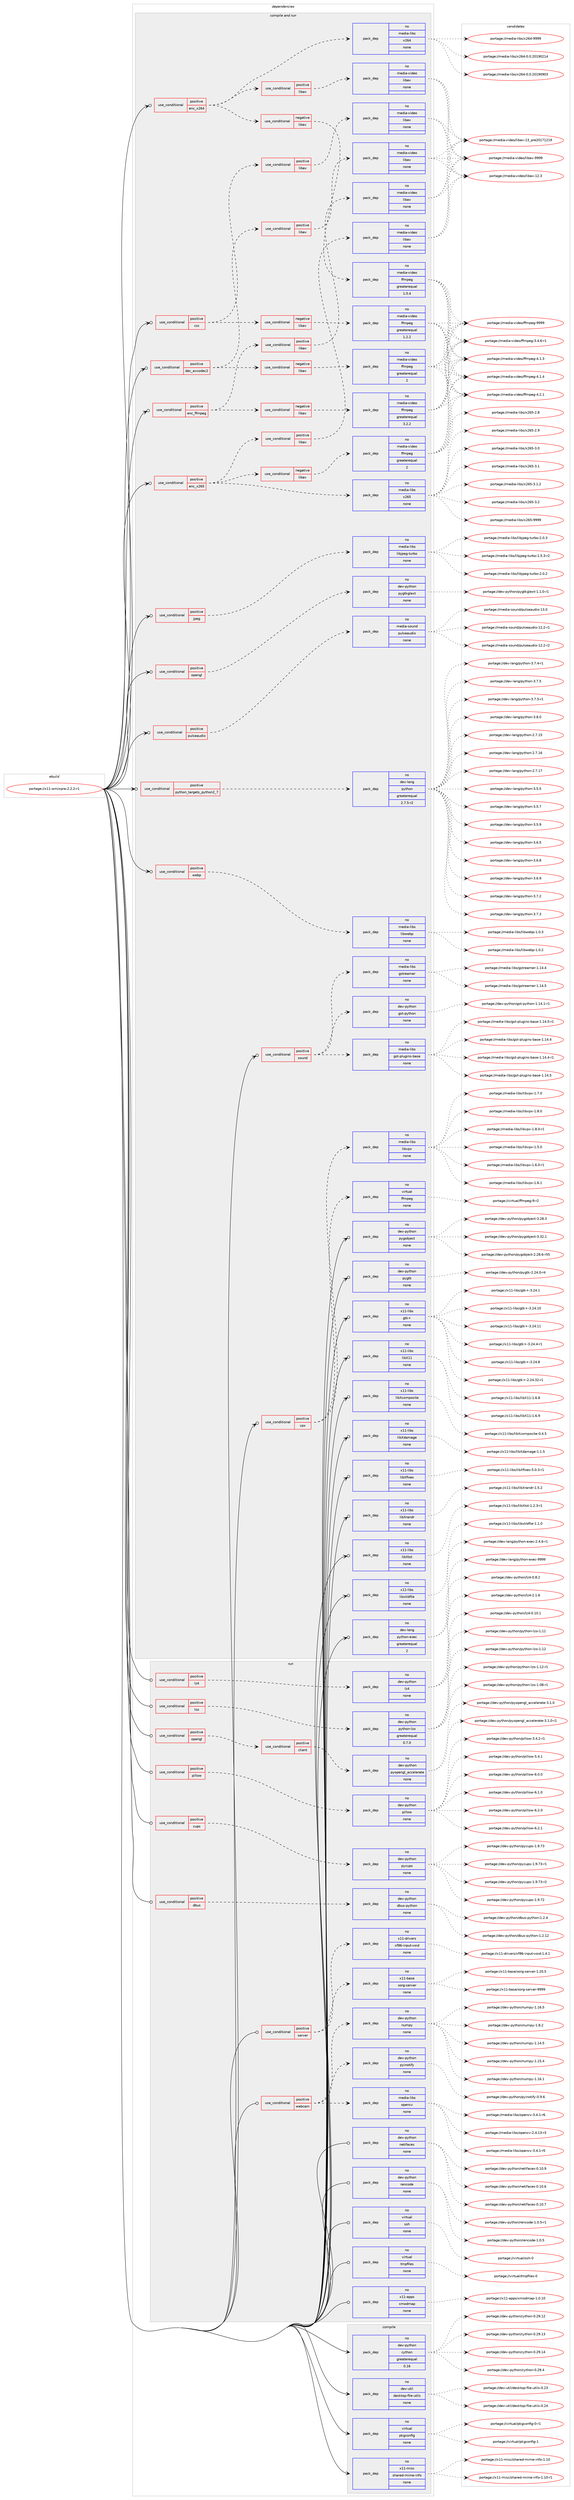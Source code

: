 digraph prolog {

# *************
# Graph options
# *************

newrank=true;
concentrate=true;
compound=true;
graph [rankdir=LR,fontname=Helvetica,fontsize=10,ranksep=1.5];#, ranksep=2.5, nodesep=0.2];
edge  [arrowhead=vee];
node  [fontname=Helvetica,fontsize=10];

# **********
# The ebuild
# **********

subgraph cluster_leftcol {
color=gray;
rank=same;
label=<<i>ebuild</i>>;
id [label="portage://x11-wm/xpra-2.2.2-r1", color=red, width=4, href="../x11-wm/xpra-2.2.2-r1.svg"];
}

# ****************
# The dependencies
# ****************

subgraph cluster_midcol {
color=gray;
label=<<i>dependencies</i>>;
subgraph cluster_compile {
fillcolor="#eeeeee";
style=filled;
label=<<i>compile</i>>;
subgraph pack343318 {
dependency461114 [label=<<TABLE BORDER="0" CELLBORDER="1" CELLSPACING="0" CELLPADDING="4" WIDTH="220"><TR><TD ROWSPAN="6" CELLPADDING="30">pack_dep</TD></TR><TR><TD WIDTH="110">no</TD></TR><TR><TD>dev-python</TD></TR><TR><TD>cython</TD></TR><TR><TD>greaterequal</TD></TR><TR><TD>0.16</TD></TR></TABLE>>, shape=none, color=blue];
}
id:e -> dependency461114:w [weight=20,style="solid",arrowhead="vee"];
subgraph pack343319 {
dependency461115 [label=<<TABLE BORDER="0" CELLBORDER="1" CELLSPACING="0" CELLPADDING="4" WIDTH="220"><TR><TD ROWSPAN="6" CELLPADDING="30">pack_dep</TD></TR><TR><TD WIDTH="110">no</TD></TR><TR><TD>dev-util</TD></TR><TR><TD>desktop-file-utils</TD></TR><TR><TD>none</TD></TR><TR><TD></TD></TR></TABLE>>, shape=none, color=blue];
}
id:e -> dependency461115:w [weight=20,style="solid",arrowhead="vee"];
subgraph pack343320 {
dependency461116 [label=<<TABLE BORDER="0" CELLBORDER="1" CELLSPACING="0" CELLPADDING="4" WIDTH="220"><TR><TD ROWSPAN="6" CELLPADDING="30">pack_dep</TD></TR><TR><TD WIDTH="110">no</TD></TR><TR><TD>virtual</TD></TR><TR><TD>pkgconfig</TD></TR><TR><TD>none</TD></TR><TR><TD></TD></TR></TABLE>>, shape=none, color=blue];
}
id:e -> dependency461116:w [weight=20,style="solid",arrowhead="vee"];
subgraph pack343321 {
dependency461117 [label=<<TABLE BORDER="0" CELLBORDER="1" CELLSPACING="0" CELLPADDING="4" WIDTH="220"><TR><TD ROWSPAN="6" CELLPADDING="30">pack_dep</TD></TR><TR><TD WIDTH="110">no</TD></TR><TR><TD>x11-misc</TD></TR><TR><TD>shared-mime-info</TD></TR><TR><TD>none</TD></TR><TR><TD></TD></TR></TABLE>>, shape=none, color=blue];
}
id:e -> dependency461117:w [weight=20,style="solid",arrowhead="vee"];
}
subgraph cluster_compileandrun {
fillcolor="#eeeeee";
style=filled;
label=<<i>compile and run</i>>;
subgraph cond109430 {
dependency461118 [label=<<TABLE BORDER="0" CELLBORDER="1" CELLSPACING="0" CELLPADDING="4"><TR><TD ROWSPAN="3" CELLPADDING="10">use_conditional</TD></TR><TR><TD>positive</TD></TR><TR><TD>csc</TD></TR></TABLE>>, shape=none, color=red];
subgraph cond109431 {
dependency461119 [label=<<TABLE BORDER="0" CELLBORDER="1" CELLSPACING="0" CELLPADDING="4"><TR><TD ROWSPAN="3" CELLPADDING="10">use_conditional</TD></TR><TR><TD>negative</TD></TR><TR><TD>libav</TD></TR></TABLE>>, shape=none, color=red];
subgraph pack343322 {
dependency461120 [label=<<TABLE BORDER="0" CELLBORDER="1" CELLSPACING="0" CELLPADDING="4" WIDTH="220"><TR><TD ROWSPAN="6" CELLPADDING="30">pack_dep</TD></TR><TR><TD WIDTH="110">no</TD></TR><TR><TD>media-video</TD></TR><TR><TD>ffmpeg</TD></TR><TR><TD>greaterequal</TD></TR><TR><TD>1.2.2</TD></TR></TABLE>>, shape=none, color=blue];
}
dependency461119:e -> dependency461120:w [weight=20,style="dashed",arrowhead="vee"];
}
dependency461118:e -> dependency461119:w [weight=20,style="dashed",arrowhead="vee"];
subgraph cond109432 {
dependency461121 [label=<<TABLE BORDER="0" CELLBORDER="1" CELLSPACING="0" CELLPADDING="4"><TR><TD ROWSPAN="3" CELLPADDING="10">use_conditional</TD></TR><TR><TD>positive</TD></TR><TR><TD>libav</TD></TR></TABLE>>, shape=none, color=red];
subgraph pack343323 {
dependency461122 [label=<<TABLE BORDER="0" CELLBORDER="1" CELLSPACING="0" CELLPADDING="4" WIDTH="220"><TR><TD ROWSPAN="6" CELLPADDING="30">pack_dep</TD></TR><TR><TD WIDTH="110">no</TD></TR><TR><TD>media-video</TD></TR><TR><TD>libav</TD></TR><TR><TD>none</TD></TR><TR><TD></TD></TR></TABLE>>, shape=none, color=blue];
}
dependency461121:e -> dependency461122:w [weight=20,style="dashed",arrowhead="vee"];
}
dependency461118:e -> dependency461121:w [weight=20,style="dashed",arrowhead="vee"];
}
id:e -> dependency461118:w [weight=20,style="solid",arrowhead="odotvee"];
subgraph cond109433 {
dependency461123 [label=<<TABLE BORDER="0" CELLBORDER="1" CELLSPACING="0" CELLPADDING="4"><TR><TD ROWSPAN="3" CELLPADDING="10">use_conditional</TD></TR><TR><TD>positive</TD></TR><TR><TD>dec_avcodec2</TD></TR></TABLE>>, shape=none, color=red];
subgraph cond109434 {
dependency461124 [label=<<TABLE BORDER="0" CELLBORDER="1" CELLSPACING="0" CELLPADDING="4"><TR><TD ROWSPAN="3" CELLPADDING="10">use_conditional</TD></TR><TR><TD>negative</TD></TR><TR><TD>libav</TD></TR></TABLE>>, shape=none, color=red];
subgraph pack343324 {
dependency461125 [label=<<TABLE BORDER="0" CELLBORDER="1" CELLSPACING="0" CELLPADDING="4" WIDTH="220"><TR><TD ROWSPAN="6" CELLPADDING="30">pack_dep</TD></TR><TR><TD WIDTH="110">no</TD></TR><TR><TD>media-video</TD></TR><TR><TD>ffmpeg</TD></TR><TR><TD>greaterequal</TD></TR><TR><TD>2</TD></TR></TABLE>>, shape=none, color=blue];
}
dependency461124:e -> dependency461125:w [weight=20,style="dashed",arrowhead="vee"];
}
dependency461123:e -> dependency461124:w [weight=20,style="dashed",arrowhead="vee"];
subgraph cond109435 {
dependency461126 [label=<<TABLE BORDER="0" CELLBORDER="1" CELLSPACING="0" CELLPADDING="4"><TR><TD ROWSPAN="3" CELLPADDING="10">use_conditional</TD></TR><TR><TD>positive</TD></TR><TR><TD>libav</TD></TR></TABLE>>, shape=none, color=red];
subgraph pack343325 {
dependency461127 [label=<<TABLE BORDER="0" CELLBORDER="1" CELLSPACING="0" CELLPADDING="4" WIDTH="220"><TR><TD ROWSPAN="6" CELLPADDING="30">pack_dep</TD></TR><TR><TD WIDTH="110">no</TD></TR><TR><TD>media-video</TD></TR><TR><TD>libav</TD></TR><TR><TD>none</TD></TR><TR><TD></TD></TR></TABLE>>, shape=none, color=blue];
}
dependency461126:e -> dependency461127:w [weight=20,style="dashed",arrowhead="vee"];
}
dependency461123:e -> dependency461126:w [weight=20,style="dashed",arrowhead="vee"];
}
id:e -> dependency461123:w [weight=20,style="solid",arrowhead="odotvee"];
subgraph cond109436 {
dependency461128 [label=<<TABLE BORDER="0" CELLBORDER="1" CELLSPACING="0" CELLPADDING="4"><TR><TD ROWSPAN="3" CELLPADDING="10">use_conditional</TD></TR><TR><TD>positive</TD></TR><TR><TD>enc_ffmpeg</TD></TR></TABLE>>, shape=none, color=red];
subgraph cond109437 {
dependency461129 [label=<<TABLE BORDER="0" CELLBORDER="1" CELLSPACING="0" CELLPADDING="4"><TR><TD ROWSPAN="3" CELLPADDING="10">use_conditional</TD></TR><TR><TD>negative</TD></TR><TR><TD>libav</TD></TR></TABLE>>, shape=none, color=red];
subgraph pack343326 {
dependency461130 [label=<<TABLE BORDER="0" CELLBORDER="1" CELLSPACING="0" CELLPADDING="4" WIDTH="220"><TR><TD ROWSPAN="6" CELLPADDING="30">pack_dep</TD></TR><TR><TD WIDTH="110">no</TD></TR><TR><TD>media-video</TD></TR><TR><TD>ffmpeg</TD></TR><TR><TD>greaterequal</TD></TR><TR><TD>3.2.2</TD></TR></TABLE>>, shape=none, color=blue];
}
dependency461129:e -> dependency461130:w [weight=20,style="dashed",arrowhead="vee"];
}
dependency461128:e -> dependency461129:w [weight=20,style="dashed",arrowhead="vee"];
subgraph cond109438 {
dependency461131 [label=<<TABLE BORDER="0" CELLBORDER="1" CELLSPACING="0" CELLPADDING="4"><TR><TD ROWSPAN="3" CELLPADDING="10">use_conditional</TD></TR><TR><TD>positive</TD></TR><TR><TD>libav</TD></TR></TABLE>>, shape=none, color=red];
subgraph pack343327 {
dependency461132 [label=<<TABLE BORDER="0" CELLBORDER="1" CELLSPACING="0" CELLPADDING="4" WIDTH="220"><TR><TD ROWSPAN="6" CELLPADDING="30">pack_dep</TD></TR><TR><TD WIDTH="110">no</TD></TR><TR><TD>media-video</TD></TR><TR><TD>libav</TD></TR><TR><TD>none</TD></TR><TR><TD></TD></TR></TABLE>>, shape=none, color=blue];
}
dependency461131:e -> dependency461132:w [weight=20,style="dashed",arrowhead="vee"];
}
dependency461128:e -> dependency461131:w [weight=20,style="dashed",arrowhead="vee"];
}
id:e -> dependency461128:w [weight=20,style="solid",arrowhead="odotvee"];
subgraph cond109439 {
dependency461133 [label=<<TABLE BORDER="0" CELLBORDER="1" CELLSPACING="0" CELLPADDING="4"><TR><TD ROWSPAN="3" CELLPADDING="10">use_conditional</TD></TR><TR><TD>positive</TD></TR><TR><TD>enc_x264</TD></TR></TABLE>>, shape=none, color=red];
subgraph pack343328 {
dependency461134 [label=<<TABLE BORDER="0" CELLBORDER="1" CELLSPACING="0" CELLPADDING="4" WIDTH="220"><TR><TD ROWSPAN="6" CELLPADDING="30">pack_dep</TD></TR><TR><TD WIDTH="110">no</TD></TR><TR><TD>media-libs</TD></TR><TR><TD>x264</TD></TR><TR><TD>none</TD></TR><TR><TD></TD></TR></TABLE>>, shape=none, color=blue];
}
dependency461133:e -> dependency461134:w [weight=20,style="dashed",arrowhead="vee"];
subgraph cond109440 {
dependency461135 [label=<<TABLE BORDER="0" CELLBORDER="1" CELLSPACING="0" CELLPADDING="4"><TR><TD ROWSPAN="3" CELLPADDING="10">use_conditional</TD></TR><TR><TD>negative</TD></TR><TR><TD>libav</TD></TR></TABLE>>, shape=none, color=red];
subgraph pack343329 {
dependency461136 [label=<<TABLE BORDER="0" CELLBORDER="1" CELLSPACING="0" CELLPADDING="4" WIDTH="220"><TR><TD ROWSPAN="6" CELLPADDING="30">pack_dep</TD></TR><TR><TD WIDTH="110">no</TD></TR><TR><TD>media-video</TD></TR><TR><TD>ffmpeg</TD></TR><TR><TD>greaterequal</TD></TR><TR><TD>1.0.4</TD></TR></TABLE>>, shape=none, color=blue];
}
dependency461135:e -> dependency461136:w [weight=20,style="dashed",arrowhead="vee"];
}
dependency461133:e -> dependency461135:w [weight=20,style="dashed",arrowhead="vee"];
subgraph cond109441 {
dependency461137 [label=<<TABLE BORDER="0" CELLBORDER="1" CELLSPACING="0" CELLPADDING="4"><TR><TD ROWSPAN="3" CELLPADDING="10">use_conditional</TD></TR><TR><TD>positive</TD></TR><TR><TD>libav</TD></TR></TABLE>>, shape=none, color=red];
subgraph pack343330 {
dependency461138 [label=<<TABLE BORDER="0" CELLBORDER="1" CELLSPACING="0" CELLPADDING="4" WIDTH="220"><TR><TD ROWSPAN="6" CELLPADDING="30">pack_dep</TD></TR><TR><TD WIDTH="110">no</TD></TR><TR><TD>media-video</TD></TR><TR><TD>libav</TD></TR><TR><TD>none</TD></TR><TR><TD></TD></TR></TABLE>>, shape=none, color=blue];
}
dependency461137:e -> dependency461138:w [weight=20,style="dashed",arrowhead="vee"];
}
dependency461133:e -> dependency461137:w [weight=20,style="dashed",arrowhead="vee"];
}
id:e -> dependency461133:w [weight=20,style="solid",arrowhead="odotvee"];
subgraph cond109442 {
dependency461139 [label=<<TABLE BORDER="0" CELLBORDER="1" CELLSPACING="0" CELLPADDING="4"><TR><TD ROWSPAN="3" CELLPADDING="10">use_conditional</TD></TR><TR><TD>positive</TD></TR><TR><TD>enc_x265</TD></TR></TABLE>>, shape=none, color=red];
subgraph pack343331 {
dependency461140 [label=<<TABLE BORDER="0" CELLBORDER="1" CELLSPACING="0" CELLPADDING="4" WIDTH="220"><TR><TD ROWSPAN="6" CELLPADDING="30">pack_dep</TD></TR><TR><TD WIDTH="110">no</TD></TR><TR><TD>media-libs</TD></TR><TR><TD>x265</TD></TR><TR><TD>none</TD></TR><TR><TD></TD></TR></TABLE>>, shape=none, color=blue];
}
dependency461139:e -> dependency461140:w [weight=20,style="dashed",arrowhead="vee"];
subgraph cond109443 {
dependency461141 [label=<<TABLE BORDER="0" CELLBORDER="1" CELLSPACING="0" CELLPADDING="4"><TR><TD ROWSPAN="3" CELLPADDING="10">use_conditional</TD></TR><TR><TD>negative</TD></TR><TR><TD>libav</TD></TR></TABLE>>, shape=none, color=red];
subgraph pack343332 {
dependency461142 [label=<<TABLE BORDER="0" CELLBORDER="1" CELLSPACING="0" CELLPADDING="4" WIDTH="220"><TR><TD ROWSPAN="6" CELLPADDING="30">pack_dep</TD></TR><TR><TD WIDTH="110">no</TD></TR><TR><TD>media-video</TD></TR><TR><TD>ffmpeg</TD></TR><TR><TD>greaterequal</TD></TR><TR><TD>2</TD></TR></TABLE>>, shape=none, color=blue];
}
dependency461141:e -> dependency461142:w [weight=20,style="dashed",arrowhead="vee"];
}
dependency461139:e -> dependency461141:w [weight=20,style="dashed",arrowhead="vee"];
subgraph cond109444 {
dependency461143 [label=<<TABLE BORDER="0" CELLBORDER="1" CELLSPACING="0" CELLPADDING="4"><TR><TD ROWSPAN="3" CELLPADDING="10">use_conditional</TD></TR><TR><TD>positive</TD></TR><TR><TD>libav</TD></TR></TABLE>>, shape=none, color=red];
subgraph pack343333 {
dependency461144 [label=<<TABLE BORDER="0" CELLBORDER="1" CELLSPACING="0" CELLPADDING="4" WIDTH="220"><TR><TD ROWSPAN="6" CELLPADDING="30">pack_dep</TD></TR><TR><TD WIDTH="110">no</TD></TR><TR><TD>media-video</TD></TR><TR><TD>libav</TD></TR><TR><TD>none</TD></TR><TR><TD></TD></TR></TABLE>>, shape=none, color=blue];
}
dependency461143:e -> dependency461144:w [weight=20,style="dashed",arrowhead="vee"];
}
dependency461139:e -> dependency461143:w [weight=20,style="dashed",arrowhead="vee"];
}
id:e -> dependency461139:w [weight=20,style="solid",arrowhead="odotvee"];
subgraph cond109445 {
dependency461145 [label=<<TABLE BORDER="0" CELLBORDER="1" CELLSPACING="0" CELLPADDING="4"><TR><TD ROWSPAN="3" CELLPADDING="10">use_conditional</TD></TR><TR><TD>positive</TD></TR><TR><TD>jpeg</TD></TR></TABLE>>, shape=none, color=red];
subgraph pack343334 {
dependency461146 [label=<<TABLE BORDER="0" CELLBORDER="1" CELLSPACING="0" CELLPADDING="4" WIDTH="220"><TR><TD ROWSPAN="6" CELLPADDING="30">pack_dep</TD></TR><TR><TD WIDTH="110">no</TD></TR><TR><TD>media-libs</TD></TR><TR><TD>libjpeg-turbo</TD></TR><TR><TD>none</TD></TR><TR><TD></TD></TR></TABLE>>, shape=none, color=blue];
}
dependency461145:e -> dependency461146:w [weight=20,style="dashed",arrowhead="vee"];
}
id:e -> dependency461145:w [weight=20,style="solid",arrowhead="odotvee"];
subgraph cond109446 {
dependency461147 [label=<<TABLE BORDER="0" CELLBORDER="1" CELLSPACING="0" CELLPADDING="4"><TR><TD ROWSPAN="3" CELLPADDING="10">use_conditional</TD></TR><TR><TD>positive</TD></TR><TR><TD>opengl</TD></TR></TABLE>>, shape=none, color=red];
subgraph pack343335 {
dependency461148 [label=<<TABLE BORDER="0" CELLBORDER="1" CELLSPACING="0" CELLPADDING="4" WIDTH="220"><TR><TD ROWSPAN="6" CELLPADDING="30">pack_dep</TD></TR><TR><TD WIDTH="110">no</TD></TR><TR><TD>dev-python</TD></TR><TR><TD>pygtkglext</TD></TR><TR><TD>none</TD></TR><TR><TD></TD></TR></TABLE>>, shape=none, color=blue];
}
dependency461147:e -> dependency461148:w [weight=20,style="dashed",arrowhead="vee"];
}
id:e -> dependency461147:w [weight=20,style="solid",arrowhead="odotvee"];
subgraph cond109447 {
dependency461149 [label=<<TABLE BORDER="0" CELLBORDER="1" CELLSPACING="0" CELLPADDING="4"><TR><TD ROWSPAN="3" CELLPADDING="10">use_conditional</TD></TR><TR><TD>positive</TD></TR><TR><TD>pulseaudio</TD></TR></TABLE>>, shape=none, color=red];
subgraph pack343336 {
dependency461150 [label=<<TABLE BORDER="0" CELLBORDER="1" CELLSPACING="0" CELLPADDING="4" WIDTH="220"><TR><TD ROWSPAN="6" CELLPADDING="30">pack_dep</TD></TR><TR><TD WIDTH="110">no</TD></TR><TR><TD>media-sound</TD></TR><TR><TD>pulseaudio</TD></TR><TR><TD>none</TD></TR><TR><TD></TD></TR></TABLE>>, shape=none, color=blue];
}
dependency461149:e -> dependency461150:w [weight=20,style="dashed",arrowhead="vee"];
}
id:e -> dependency461149:w [weight=20,style="solid",arrowhead="odotvee"];
subgraph cond109448 {
dependency461151 [label=<<TABLE BORDER="0" CELLBORDER="1" CELLSPACING="0" CELLPADDING="4"><TR><TD ROWSPAN="3" CELLPADDING="10">use_conditional</TD></TR><TR><TD>positive</TD></TR><TR><TD>python_targets_python2_7</TD></TR></TABLE>>, shape=none, color=red];
subgraph pack343337 {
dependency461152 [label=<<TABLE BORDER="0" CELLBORDER="1" CELLSPACING="0" CELLPADDING="4" WIDTH="220"><TR><TD ROWSPAN="6" CELLPADDING="30">pack_dep</TD></TR><TR><TD WIDTH="110">no</TD></TR><TR><TD>dev-lang</TD></TR><TR><TD>python</TD></TR><TR><TD>greaterequal</TD></TR><TR><TD>2.7.5-r2</TD></TR></TABLE>>, shape=none, color=blue];
}
dependency461151:e -> dependency461152:w [weight=20,style="dashed",arrowhead="vee"];
}
id:e -> dependency461151:w [weight=20,style="solid",arrowhead="odotvee"];
subgraph cond109449 {
dependency461153 [label=<<TABLE BORDER="0" CELLBORDER="1" CELLSPACING="0" CELLPADDING="4"><TR><TD ROWSPAN="3" CELLPADDING="10">use_conditional</TD></TR><TR><TD>positive</TD></TR><TR><TD>sound</TD></TR></TABLE>>, shape=none, color=red];
subgraph pack343338 {
dependency461154 [label=<<TABLE BORDER="0" CELLBORDER="1" CELLSPACING="0" CELLPADDING="4" WIDTH="220"><TR><TD ROWSPAN="6" CELLPADDING="30">pack_dep</TD></TR><TR><TD WIDTH="110">no</TD></TR><TR><TD>media-libs</TD></TR><TR><TD>gstreamer</TD></TR><TR><TD>none</TD></TR><TR><TD></TD></TR></TABLE>>, shape=none, color=blue];
}
dependency461153:e -> dependency461154:w [weight=20,style="dashed",arrowhead="vee"];
subgraph pack343339 {
dependency461155 [label=<<TABLE BORDER="0" CELLBORDER="1" CELLSPACING="0" CELLPADDING="4" WIDTH="220"><TR><TD ROWSPAN="6" CELLPADDING="30">pack_dep</TD></TR><TR><TD WIDTH="110">no</TD></TR><TR><TD>media-libs</TD></TR><TR><TD>gst-plugins-base</TD></TR><TR><TD>none</TD></TR><TR><TD></TD></TR></TABLE>>, shape=none, color=blue];
}
dependency461153:e -> dependency461155:w [weight=20,style="dashed",arrowhead="vee"];
subgraph pack343340 {
dependency461156 [label=<<TABLE BORDER="0" CELLBORDER="1" CELLSPACING="0" CELLPADDING="4" WIDTH="220"><TR><TD ROWSPAN="6" CELLPADDING="30">pack_dep</TD></TR><TR><TD WIDTH="110">no</TD></TR><TR><TD>dev-python</TD></TR><TR><TD>gst-python</TD></TR><TR><TD>none</TD></TR><TR><TD></TD></TR></TABLE>>, shape=none, color=blue];
}
dependency461153:e -> dependency461156:w [weight=20,style="dashed",arrowhead="vee"];
}
id:e -> dependency461153:w [weight=20,style="solid",arrowhead="odotvee"];
subgraph cond109450 {
dependency461157 [label=<<TABLE BORDER="0" CELLBORDER="1" CELLSPACING="0" CELLPADDING="4"><TR><TD ROWSPAN="3" CELLPADDING="10">use_conditional</TD></TR><TR><TD>positive</TD></TR><TR><TD>vpx</TD></TR></TABLE>>, shape=none, color=red];
subgraph pack343341 {
dependency461158 [label=<<TABLE BORDER="0" CELLBORDER="1" CELLSPACING="0" CELLPADDING="4" WIDTH="220"><TR><TD ROWSPAN="6" CELLPADDING="30">pack_dep</TD></TR><TR><TD WIDTH="110">no</TD></TR><TR><TD>media-libs</TD></TR><TR><TD>libvpx</TD></TR><TR><TD>none</TD></TR><TR><TD></TD></TR></TABLE>>, shape=none, color=blue];
}
dependency461157:e -> dependency461158:w [weight=20,style="dashed",arrowhead="vee"];
subgraph pack343342 {
dependency461159 [label=<<TABLE BORDER="0" CELLBORDER="1" CELLSPACING="0" CELLPADDING="4" WIDTH="220"><TR><TD ROWSPAN="6" CELLPADDING="30">pack_dep</TD></TR><TR><TD WIDTH="110">no</TD></TR><TR><TD>virtual</TD></TR><TR><TD>ffmpeg</TD></TR><TR><TD>none</TD></TR><TR><TD></TD></TR></TABLE>>, shape=none, color=blue];
}
dependency461157:e -> dependency461159:w [weight=20,style="dashed",arrowhead="vee"];
}
id:e -> dependency461157:w [weight=20,style="solid",arrowhead="odotvee"];
subgraph cond109451 {
dependency461160 [label=<<TABLE BORDER="0" CELLBORDER="1" CELLSPACING="0" CELLPADDING="4"><TR><TD ROWSPAN="3" CELLPADDING="10">use_conditional</TD></TR><TR><TD>positive</TD></TR><TR><TD>webp</TD></TR></TABLE>>, shape=none, color=red];
subgraph pack343343 {
dependency461161 [label=<<TABLE BORDER="0" CELLBORDER="1" CELLSPACING="0" CELLPADDING="4" WIDTH="220"><TR><TD ROWSPAN="6" CELLPADDING="30">pack_dep</TD></TR><TR><TD WIDTH="110">no</TD></TR><TR><TD>media-libs</TD></TR><TR><TD>libwebp</TD></TR><TR><TD>none</TD></TR><TR><TD></TD></TR></TABLE>>, shape=none, color=blue];
}
dependency461160:e -> dependency461161:w [weight=20,style="dashed",arrowhead="vee"];
}
id:e -> dependency461160:w [weight=20,style="solid",arrowhead="odotvee"];
subgraph pack343344 {
dependency461162 [label=<<TABLE BORDER="0" CELLBORDER="1" CELLSPACING="0" CELLPADDING="4" WIDTH="220"><TR><TD ROWSPAN="6" CELLPADDING="30">pack_dep</TD></TR><TR><TD WIDTH="110">no</TD></TR><TR><TD>dev-lang</TD></TR><TR><TD>python-exec</TD></TR><TR><TD>greaterequal</TD></TR><TR><TD>2</TD></TR></TABLE>>, shape=none, color=blue];
}
id:e -> dependency461162:w [weight=20,style="solid",arrowhead="odotvee"];
subgraph pack343345 {
dependency461163 [label=<<TABLE BORDER="0" CELLBORDER="1" CELLSPACING="0" CELLPADDING="4" WIDTH="220"><TR><TD ROWSPAN="6" CELLPADDING="30">pack_dep</TD></TR><TR><TD WIDTH="110">no</TD></TR><TR><TD>dev-python</TD></TR><TR><TD>pygobject</TD></TR><TR><TD>none</TD></TR><TR><TD></TD></TR></TABLE>>, shape=none, color=blue];
}
id:e -> dependency461163:w [weight=20,style="solid",arrowhead="odotvee"];
subgraph pack343346 {
dependency461164 [label=<<TABLE BORDER="0" CELLBORDER="1" CELLSPACING="0" CELLPADDING="4" WIDTH="220"><TR><TD ROWSPAN="6" CELLPADDING="30">pack_dep</TD></TR><TR><TD WIDTH="110">no</TD></TR><TR><TD>dev-python</TD></TR><TR><TD>pygtk</TD></TR><TR><TD>none</TD></TR><TR><TD></TD></TR></TABLE>>, shape=none, color=blue];
}
id:e -> dependency461164:w [weight=20,style="solid",arrowhead="odotvee"];
subgraph pack343347 {
dependency461165 [label=<<TABLE BORDER="0" CELLBORDER="1" CELLSPACING="0" CELLPADDING="4" WIDTH="220"><TR><TD ROWSPAN="6" CELLPADDING="30">pack_dep</TD></TR><TR><TD WIDTH="110">no</TD></TR><TR><TD>x11-libs</TD></TR><TR><TD>gtk+</TD></TR><TR><TD>none</TD></TR><TR><TD></TD></TR></TABLE>>, shape=none, color=blue];
}
id:e -> dependency461165:w [weight=20,style="solid",arrowhead="odotvee"];
subgraph pack343348 {
dependency461166 [label=<<TABLE BORDER="0" CELLBORDER="1" CELLSPACING="0" CELLPADDING="4" WIDTH="220"><TR><TD ROWSPAN="6" CELLPADDING="30">pack_dep</TD></TR><TR><TD WIDTH="110">no</TD></TR><TR><TD>x11-libs</TD></TR><TR><TD>libX11</TD></TR><TR><TD>none</TD></TR><TR><TD></TD></TR></TABLE>>, shape=none, color=blue];
}
id:e -> dependency461166:w [weight=20,style="solid",arrowhead="odotvee"];
subgraph pack343349 {
dependency461167 [label=<<TABLE BORDER="0" CELLBORDER="1" CELLSPACING="0" CELLPADDING="4" WIDTH="220"><TR><TD ROWSPAN="6" CELLPADDING="30">pack_dep</TD></TR><TR><TD WIDTH="110">no</TD></TR><TR><TD>x11-libs</TD></TR><TR><TD>libXcomposite</TD></TR><TR><TD>none</TD></TR><TR><TD></TD></TR></TABLE>>, shape=none, color=blue];
}
id:e -> dependency461167:w [weight=20,style="solid",arrowhead="odotvee"];
subgraph pack343350 {
dependency461168 [label=<<TABLE BORDER="0" CELLBORDER="1" CELLSPACING="0" CELLPADDING="4" WIDTH="220"><TR><TD ROWSPAN="6" CELLPADDING="30">pack_dep</TD></TR><TR><TD WIDTH="110">no</TD></TR><TR><TD>x11-libs</TD></TR><TR><TD>libXdamage</TD></TR><TR><TD>none</TD></TR><TR><TD></TD></TR></TABLE>>, shape=none, color=blue];
}
id:e -> dependency461168:w [weight=20,style="solid",arrowhead="odotvee"];
subgraph pack343351 {
dependency461169 [label=<<TABLE BORDER="0" CELLBORDER="1" CELLSPACING="0" CELLPADDING="4" WIDTH="220"><TR><TD ROWSPAN="6" CELLPADDING="30">pack_dep</TD></TR><TR><TD WIDTH="110">no</TD></TR><TR><TD>x11-libs</TD></TR><TR><TD>libXfixes</TD></TR><TR><TD>none</TD></TR><TR><TD></TD></TR></TABLE>>, shape=none, color=blue];
}
id:e -> dependency461169:w [weight=20,style="solid",arrowhead="odotvee"];
subgraph pack343352 {
dependency461170 [label=<<TABLE BORDER="0" CELLBORDER="1" CELLSPACING="0" CELLPADDING="4" WIDTH="220"><TR><TD ROWSPAN="6" CELLPADDING="30">pack_dep</TD></TR><TR><TD WIDTH="110">no</TD></TR><TR><TD>x11-libs</TD></TR><TR><TD>libXrandr</TD></TR><TR><TD>none</TD></TR><TR><TD></TD></TR></TABLE>>, shape=none, color=blue];
}
id:e -> dependency461170:w [weight=20,style="solid",arrowhead="odotvee"];
subgraph pack343353 {
dependency461171 [label=<<TABLE BORDER="0" CELLBORDER="1" CELLSPACING="0" CELLPADDING="4" WIDTH="220"><TR><TD ROWSPAN="6" CELLPADDING="30">pack_dep</TD></TR><TR><TD WIDTH="110">no</TD></TR><TR><TD>x11-libs</TD></TR><TR><TD>libXtst</TD></TR><TR><TD>none</TD></TR><TR><TD></TD></TR></TABLE>>, shape=none, color=blue];
}
id:e -> dependency461171:w [weight=20,style="solid",arrowhead="odotvee"];
subgraph pack343354 {
dependency461172 [label=<<TABLE BORDER="0" CELLBORDER="1" CELLSPACING="0" CELLPADDING="4" WIDTH="220"><TR><TD ROWSPAN="6" CELLPADDING="30">pack_dep</TD></TR><TR><TD WIDTH="110">no</TD></TR><TR><TD>x11-libs</TD></TR><TR><TD>libxkbfile</TD></TR><TR><TD>none</TD></TR><TR><TD></TD></TR></TABLE>>, shape=none, color=blue];
}
id:e -> dependency461172:w [weight=20,style="solid",arrowhead="odotvee"];
}
subgraph cluster_run {
fillcolor="#eeeeee";
style=filled;
label=<<i>run</i>>;
subgraph cond109452 {
dependency461173 [label=<<TABLE BORDER="0" CELLBORDER="1" CELLSPACING="0" CELLPADDING="4"><TR><TD ROWSPAN="3" CELLPADDING="10">use_conditional</TD></TR><TR><TD>positive</TD></TR><TR><TD>cups</TD></TR></TABLE>>, shape=none, color=red];
subgraph pack343355 {
dependency461174 [label=<<TABLE BORDER="0" CELLBORDER="1" CELLSPACING="0" CELLPADDING="4" WIDTH="220"><TR><TD ROWSPAN="6" CELLPADDING="30">pack_dep</TD></TR><TR><TD WIDTH="110">no</TD></TR><TR><TD>dev-python</TD></TR><TR><TD>pycups</TD></TR><TR><TD>none</TD></TR><TR><TD></TD></TR></TABLE>>, shape=none, color=blue];
}
dependency461173:e -> dependency461174:w [weight=20,style="dashed",arrowhead="vee"];
}
id:e -> dependency461173:w [weight=20,style="solid",arrowhead="odot"];
subgraph cond109453 {
dependency461175 [label=<<TABLE BORDER="0" CELLBORDER="1" CELLSPACING="0" CELLPADDING="4"><TR><TD ROWSPAN="3" CELLPADDING="10">use_conditional</TD></TR><TR><TD>positive</TD></TR><TR><TD>dbus</TD></TR></TABLE>>, shape=none, color=red];
subgraph pack343356 {
dependency461176 [label=<<TABLE BORDER="0" CELLBORDER="1" CELLSPACING="0" CELLPADDING="4" WIDTH="220"><TR><TD ROWSPAN="6" CELLPADDING="30">pack_dep</TD></TR><TR><TD WIDTH="110">no</TD></TR><TR><TD>dev-python</TD></TR><TR><TD>dbus-python</TD></TR><TR><TD>none</TD></TR><TR><TD></TD></TR></TABLE>>, shape=none, color=blue];
}
dependency461175:e -> dependency461176:w [weight=20,style="dashed",arrowhead="vee"];
}
id:e -> dependency461175:w [weight=20,style="solid",arrowhead="odot"];
subgraph cond109454 {
dependency461177 [label=<<TABLE BORDER="0" CELLBORDER="1" CELLSPACING="0" CELLPADDING="4"><TR><TD ROWSPAN="3" CELLPADDING="10">use_conditional</TD></TR><TR><TD>positive</TD></TR><TR><TD>lz4</TD></TR></TABLE>>, shape=none, color=red];
subgraph pack343357 {
dependency461178 [label=<<TABLE BORDER="0" CELLBORDER="1" CELLSPACING="0" CELLPADDING="4" WIDTH="220"><TR><TD ROWSPAN="6" CELLPADDING="30">pack_dep</TD></TR><TR><TD WIDTH="110">no</TD></TR><TR><TD>dev-python</TD></TR><TR><TD>lz4</TD></TR><TR><TD>none</TD></TR><TR><TD></TD></TR></TABLE>>, shape=none, color=blue];
}
dependency461177:e -> dependency461178:w [weight=20,style="dashed",arrowhead="vee"];
}
id:e -> dependency461177:w [weight=20,style="solid",arrowhead="odot"];
subgraph cond109455 {
dependency461179 [label=<<TABLE BORDER="0" CELLBORDER="1" CELLSPACING="0" CELLPADDING="4"><TR><TD ROWSPAN="3" CELLPADDING="10">use_conditional</TD></TR><TR><TD>positive</TD></TR><TR><TD>lzo</TD></TR></TABLE>>, shape=none, color=red];
subgraph pack343358 {
dependency461180 [label=<<TABLE BORDER="0" CELLBORDER="1" CELLSPACING="0" CELLPADDING="4" WIDTH="220"><TR><TD ROWSPAN="6" CELLPADDING="30">pack_dep</TD></TR><TR><TD WIDTH="110">no</TD></TR><TR><TD>dev-python</TD></TR><TR><TD>python-lzo</TD></TR><TR><TD>greaterequal</TD></TR><TR><TD>0.7.0</TD></TR></TABLE>>, shape=none, color=blue];
}
dependency461179:e -> dependency461180:w [weight=20,style="dashed",arrowhead="vee"];
}
id:e -> dependency461179:w [weight=20,style="solid",arrowhead="odot"];
subgraph cond109456 {
dependency461181 [label=<<TABLE BORDER="0" CELLBORDER="1" CELLSPACING="0" CELLPADDING="4"><TR><TD ROWSPAN="3" CELLPADDING="10">use_conditional</TD></TR><TR><TD>positive</TD></TR><TR><TD>opengl</TD></TR></TABLE>>, shape=none, color=red];
subgraph cond109457 {
dependency461182 [label=<<TABLE BORDER="0" CELLBORDER="1" CELLSPACING="0" CELLPADDING="4"><TR><TD ROWSPAN="3" CELLPADDING="10">use_conditional</TD></TR><TR><TD>positive</TD></TR><TR><TD>client</TD></TR></TABLE>>, shape=none, color=red];
subgraph pack343359 {
dependency461183 [label=<<TABLE BORDER="0" CELLBORDER="1" CELLSPACING="0" CELLPADDING="4" WIDTH="220"><TR><TD ROWSPAN="6" CELLPADDING="30">pack_dep</TD></TR><TR><TD WIDTH="110">no</TD></TR><TR><TD>dev-python</TD></TR><TR><TD>pyopengl_accelerate</TD></TR><TR><TD>none</TD></TR><TR><TD></TD></TR></TABLE>>, shape=none, color=blue];
}
dependency461182:e -> dependency461183:w [weight=20,style="dashed",arrowhead="vee"];
}
dependency461181:e -> dependency461182:w [weight=20,style="dashed",arrowhead="vee"];
}
id:e -> dependency461181:w [weight=20,style="solid",arrowhead="odot"];
subgraph cond109458 {
dependency461184 [label=<<TABLE BORDER="0" CELLBORDER="1" CELLSPACING="0" CELLPADDING="4"><TR><TD ROWSPAN="3" CELLPADDING="10">use_conditional</TD></TR><TR><TD>positive</TD></TR><TR><TD>pillow</TD></TR></TABLE>>, shape=none, color=red];
subgraph pack343360 {
dependency461185 [label=<<TABLE BORDER="0" CELLBORDER="1" CELLSPACING="0" CELLPADDING="4" WIDTH="220"><TR><TD ROWSPAN="6" CELLPADDING="30">pack_dep</TD></TR><TR><TD WIDTH="110">no</TD></TR><TR><TD>dev-python</TD></TR><TR><TD>pillow</TD></TR><TR><TD>none</TD></TR><TR><TD></TD></TR></TABLE>>, shape=none, color=blue];
}
dependency461184:e -> dependency461185:w [weight=20,style="dashed",arrowhead="vee"];
}
id:e -> dependency461184:w [weight=20,style="solid",arrowhead="odot"];
subgraph cond109459 {
dependency461186 [label=<<TABLE BORDER="0" CELLBORDER="1" CELLSPACING="0" CELLPADDING="4"><TR><TD ROWSPAN="3" CELLPADDING="10">use_conditional</TD></TR><TR><TD>positive</TD></TR><TR><TD>server</TD></TR></TABLE>>, shape=none, color=red];
subgraph pack343361 {
dependency461187 [label=<<TABLE BORDER="0" CELLBORDER="1" CELLSPACING="0" CELLPADDING="4" WIDTH="220"><TR><TD ROWSPAN="6" CELLPADDING="30">pack_dep</TD></TR><TR><TD WIDTH="110">no</TD></TR><TR><TD>x11-base</TD></TR><TR><TD>xorg-server</TD></TR><TR><TD>none</TD></TR><TR><TD></TD></TR></TABLE>>, shape=none, color=blue];
}
dependency461186:e -> dependency461187:w [weight=20,style="dashed",arrowhead="vee"];
subgraph pack343362 {
dependency461188 [label=<<TABLE BORDER="0" CELLBORDER="1" CELLSPACING="0" CELLPADDING="4" WIDTH="220"><TR><TD ROWSPAN="6" CELLPADDING="30">pack_dep</TD></TR><TR><TD WIDTH="110">no</TD></TR><TR><TD>x11-drivers</TD></TR><TR><TD>xf86-input-void</TD></TR><TR><TD>none</TD></TR><TR><TD></TD></TR></TABLE>>, shape=none, color=blue];
}
dependency461186:e -> dependency461188:w [weight=20,style="dashed",arrowhead="vee"];
}
id:e -> dependency461186:w [weight=20,style="solid",arrowhead="odot"];
subgraph cond109460 {
dependency461189 [label=<<TABLE BORDER="0" CELLBORDER="1" CELLSPACING="0" CELLPADDING="4"><TR><TD ROWSPAN="3" CELLPADDING="10">use_conditional</TD></TR><TR><TD>positive</TD></TR><TR><TD>webcam</TD></TR></TABLE>>, shape=none, color=red];
subgraph pack343363 {
dependency461190 [label=<<TABLE BORDER="0" CELLBORDER="1" CELLSPACING="0" CELLPADDING="4" WIDTH="220"><TR><TD ROWSPAN="6" CELLPADDING="30">pack_dep</TD></TR><TR><TD WIDTH="110">no</TD></TR><TR><TD>dev-python</TD></TR><TR><TD>numpy</TD></TR><TR><TD>none</TD></TR><TR><TD></TD></TR></TABLE>>, shape=none, color=blue];
}
dependency461189:e -> dependency461190:w [weight=20,style="dashed",arrowhead="vee"];
subgraph pack343364 {
dependency461191 [label=<<TABLE BORDER="0" CELLBORDER="1" CELLSPACING="0" CELLPADDING="4" WIDTH="220"><TR><TD ROWSPAN="6" CELLPADDING="30">pack_dep</TD></TR><TR><TD WIDTH="110">no</TD></TR><TR><TD>media-libs</TD></TR><TR><TD>opencv</TD></TR><TR><TD>none</TD></TR><TR><TD></TD></TR></TABLE>>, shape=none, color=blue];
}
dependency461189:e -> dependency461191:w [weight=20,style="dashed",arrowhead="vee"];
subgraph pack343365 {
dependency461192 [label=<<TABLE BORDER="0" CELLBORDER="1" CELLSPACING="0" CELLPADDING="4" WIDTH="220"><TR><TD ROWSPAN="6" CELLPADDING="30">pack_dep</TD></TR><TR><TD WIDTH="110">no</TD></TR><TR><TD>dev-python</TD></TR><TR><TD>pyinotify</TD></TR><TR><TD>none</TD></TR><TR><TD></TD></TR></TABLE>>, shape=none, color=blue];
}
dependency461189:e -> dependency461192:w [weight=20,style="dashed",arrowhead="vee"];
}
id:e -> dependency461189:w [weight=20,style="solid",arrowhead="odot"];
subgraph pack343366 {
dependency461193 [label=<<TABLE BORDER="0" CELLBORDER="1" CELLSPACING="0" CELLPADDING="4" WIDTH="220"><TR><TD ROWSPAN="6" CELLPADDING="30">pack_dep</TD></TR><TR><TD WIDTH="110">no</TD></TR><TR><TD>dev-python</TD></TR><TR><TD>netifaces</TD></TR><TR><TD>none</TD></TR><TR><TD></TD></TR></TABLE>>, shape=none, color=blue];
}
id:e -> dependency461193:w [weight=20,style="solid",arrowhead="odot"];
subgraph pack343367 {
dependency461194 [label=<<TABLE BORDER="0" CELLBORDER="1" CELLSPACING="0" CELLPADDING="4" WIDTH="220"><TR><TD ROWSPAN="6" CELLPADDING="30">pack_dep</TD></TR><TR><TD WIDTH="110">no</TD></TR><TR><TD>dev-python</TD></TR><TR><TD>rencode</TD></TR><TR><TD>none</TD></TR><TR><TD></TD></TR></TABLE>>, shape=none, color=blue];
}
id:e -> dependency461194:w [weight=20,style="solid",arrowhead="odot"];
subgraph pack343368 {
dependency461195 [label=<<TABLE BORDER="0" CELLBORDER="1" CELLSPACING="0" CELLPADDING="4" WIDTH="220"><TR><TD ROWSPAN="6" CELLPADDING="30">pack_dep</TD></TR><TR><TD WIDTH="110">no</TD></TR><TR><TD>virtual</TD></TR><TR><TD>ssh</TD></TR><TR><TD>none</TD></TR><TR><TD></TD></TR></TABLE>>, shape=none, color=blue];
}
id:e -> dependency461195:w [weight=20,style="solid",arrowhead="odot"];
subgraph pack343369 {
dependency461196 [label=<<TABLE BORDER="0" CELLBORDER="1" CELLSPACING="0" CELLPADDING="4" WIDTH="220"><TR><TD ROWSPAN="6" CELLPADDING="30">pack_dep</TD></TR><TR><TD WIDTH="110">no</TD></TR><TR><TD>virtual</TD></TR><TR><TD>tmpfiles</TD></TR><TR><TD>none</TD></TR><TR><TD></TD></TR></TABLE>>, shape=none, color=blue];
}
id:e -> dependency461196:w [weight=20,style="solid",arrowhead="odot"];
subgraph pack343370 {
dependency461197 [label=<<TABLE BORDER="0" CELLBORDER="1" CELLSPACING="0" CELLPADDING="4" WIDTH="220"><TR><TD ROWSPAN="6" CELLPADDING="30">pack_dep</TD></TR><TR><TD WIDTH="110">no</TD></TR><TR><TD>x11-apps</TD></TR><TR><TD>xmodmap</TD></TR><TR><TD>none</TD></TR><TR><TD></TD></TR></TABLE>>, shape=none, color=blue];
}
id:e -> dependency461197:w [weight=20,style="solid",arrowhead="odot"];
}
}

# **************
# The candidates
# **************

subgraph cluster_choices {
rank=same;
color=gray;
label=<<i>candidates</i>>;

subgraph choice343318 {
color=black;
nodesep=1;
choiceportage1001011184511212111610411111047991211161041111104548465057464950 [label="portage://dev-python/cython-0.29.12", color=red, width=4,href="../dev-python/cython-0.29.12.svg"];
choiceportage1001011184511212111610411111047991211161041111104548465057464951 [label="portage://dev-python/cython-0.29.13", color=red, width=4,href="../dev-python/cython-0.29.13.svg"];
choiceportage1001011184511212111610411111047991211161041111104548465057464952 [label="portage://dev-python/cython-0.29.14", color=red, width=4,href="../dev-python/cython-0.29.14.svg"];
choiceportage10010111845112121116104111110479912111610411111045484650574652 [label="portage://dev-python/cython-0.29.4", color=red, width=4,href="../dev-python/cython-0.29.4.svg"];
dependency461114:e -> choiceportage1001011184511212111610411111047991211161041111104548465057464950:w [style=dotted,weight="100"];
dependency461114:e -> choiceportage1001011184511212111610411111047991211161041111104548465057464951:w [style=dotted,weight="100"];
dependency461114:e -> choiceportage1001011184511212111610411111047991211161041111104548465057464952:w [style=dotted,weight="100"];
dependency461114:e -> choiceportage10010111845112121116104111110479912111610411111045484650574652:w [style=dotted,weight="100"];
}
subgraph choice343319 {
color=black;
nodesep=1;
choiceportage100101118451171161051084710010111510711611111245102105108101451171161051081154548465051 [label="portage://dev-util/desktop-file-utils-0.23", color=red, width=4,href="../dev-util/desktop-file-utils-0.23.svg"];
choiceportage100101118451171161051084710010111510711611111245102105108101451171161051081154548465052 [label="portage://dev-util/desktop-file-utils-0.24", color=red, width=4,href="../dev-util/desktop-file-utils-0.24.svg"];
dependency461115:e -> choiceportage100101118451171161051084710010111510711611111245102105108101451171161051081154548465051:w [style=dotted,weight="100"];
dependency461115:e -> choiceportage100101118451171161051084710010111510711611111245102105108101451171161051081154548465052:w [style=dotted,weight="100"];
}
subgraph choice343320 {
color=black;
nodesep=1;
choiceportage11810511411611797108471121071039911111010210510345484511449 [label="portage://virtual/pkgconfig-0-r1", color=red, width=4,href="../virtual/pkgconfig-0-r1.svg"];
choiceportage1181051141161179710847112107103991111101021051034549 [label="portage://virtual/pkgconfig-1", color=red, width=4,href="../virtual/pkgconfig-1.svg"];
dependency461116:e -> choiceportage11810511411611797108471121071039911111010210510345484511449:w [style=dotted,weight="100"];
dependency461116:e -> choiceportage1181051141161179710847112107103991111101021051034549:w [style=dotted,weight="100"];
}
subgraph choice343321 {
color=black;
nodesep=1;
choiceportage12049494510910511599471151049711410110045109105109101451051101021114549464948 [label="portage://x11-misc/shared-mime-info-1.10", color=red, width=4,href="../x11-misc/shared-mime-info-1.10.svg"];
choiceportage120494945109105115994711510497114101100451091051091014510511010211145494649484511449 [label="portage://x11-misc/shared-mime-info-1.10-r1", color=red, width=4,href="../x11-misc/shared-mime-info-1.10-r1.svg"];
dependency461117:e -> choiceportage12049494510910511599471151049711410110045109105109101451051101021114549464948:w [style=dotted,weight="100"];
dependency461117:e -> choiceportage120494945109105115994711510497114101100451091051091014510511010211145494649484511449:w [style=dotted,weight="100"];
}
subgraph choice343322 {
color=black;
nodesep=1;
choiceportage1091011001059745118105100101111471021021091121011034551465246544511449 [label="portage://media-video/ffmpeg-3.4.6-r1", color=red, width=4,href="../media-video/ffmpeg-3.4.6-r1.svg"];
choiceportage109101100105974511810510010111147102102109112101103455246494651 [label="portage://media-video/ffmpeg-4.1.3", color=red, width=4,href="../media-video/ffmpeg-4.1.3.svg"];
choiceportage109101100105974511810510010111147102102109112101103455246494652 [label="portage://media-video/ffmpeg-4.1.4", color=red, width=4,href="../media-video/ffmpeg-4.1.4.svg"];
choiceportage109101100105974511810510010111147102102109112101103455246504649 [label="portage://media-video/ffmpeg-4.2.1", color=red, width=4,href="../media-video/ffmpeg-4.2.1.svg"];
choiceportage1091011001059745118105100101111471021021091121011034557575757 [label="portage://media-video/ffmpeg-9999", color=red, width=4,href="../media-video/ffmpeg-9999.svg"];
dependency461120:e -> choiceportage1091011001059745118105100101111471021021091121011034551465246544511449:w [style=dotted,weight="100"];
dependency461120:e -> choiceportage109101100105974511810510010111147102102109112101103455246494651:w [style=dotted,weight="100"];
dependency461120:e -> choiceportage109101100105974511810510010111147102102109112101103455246494652:w [style=dotted,weight="100"];
dependency461120:e -> choiceportage109101100105974511810510010111147102102109112101103455246504649:w [style=dotted,weight="100"];
dependency461120:e -> choiceportage1091011001059745118105100101111471021021091121011034557575757:w [style=dotted,weight="100"];
}
subgraph choice343323 {
color=black;
nodesep=1;
choiceportage10910110010597451181051001011114710810598971184549504651 [label="portage://media-video/libav-12.3", color=red, width=4,href="../media-video/libav-12.3.svg"];
choiceportage1091011001059745118105100101111471081059897118454951951121141015048495549504957 [label="portage://media-video/libav-13_pre20171219", color=red, width=4,href="../media-video/libav-13_pre20171219.svg"];
choiceportage10910110010597451181051001011114710810598971184557575757 [label="portage://media-video/libav-9999", color=red, width=4,href="../media-video/libav-9999.svg"];
dependency461122:e -> choiceportage10910110010597451181051001011114710810598971184549504651:w [style=dotted,weight="100"];
dependency461122:e -> choiceportage1091011001059745118105100101111471081059897118454951951121141015048495549504957:w [style=dotted,weight="100"];
dependency461122:e -> choiceportage10910110010597451181051001011114710810598971184557575757:w [style=dotted,weight="100"];
}
subgraph choice343324 {
color=black;
nodesep=1;
choiceportage1091011001059745118105100101111471021021091121011034551465246544511449 [label="portage://media-video/ffmpeg-3.4.6-r1", color=red, width=4,href="../media-video/ffmpeg-3.4.6-r1.svg"];
choiceportage109101100105974511810510010111147102102109112101103455246494651 [label="portage://media-video/ffmpeg-4.1.3", color=red, width=4,href="../media-video/ffmpeg-4.1.3.svg"];
choiceportage109101100105974511810510010111147102102109112101103455246494652 [label="portage://media-video/ffmpeg-4.1.4", color=red, width=4,href="../media-video/ffmpeg-4.1.4.svg"];
choiceportage109101100105974511810510010111147102102109112101103455246504649 [label="portage://media-video/ffmpeg-4.2.1", color=red, width=4,href="../media-video/ffmpeg-4.2.1.svg"];
choiceportage1091011001059745118105100101111471021021091121011034557575757 [label="portage://media-video/ffmpeg-9999", color=red, width=4,href="../media-video/ffmpeg-9999.svg"];
dependency461125:e -> choiceportage1091011001059745118105100101111471021021091121011034551465246544511449:w [style=dotted,weight="100"];
dependency461125:e -> choiceportage109101100105974511810510010111147102102109112101103455246494651:w [style=dotted,weight="100"];
dependency461125:e -> choiceportage109101100105974511810510010111147102102109112101103455246494652:w [style=dotted,weight="100"];
dependency461125:e -> choiceportage109101100105974511810510010111147102102109112101103455246504649:w [style=dotted,weight="100"];
dependency461125:e -> choiceportage1091011001059745118105100101111471021021091121011034557575757:w [style=dotted,weight="100"];
}
subgraph choice343325 {
color=black;
nodesep=1;
choiceportage10910110010597451181051001011114710810598971184549504651 [label="portage://media-video/libav-12.3", color=red, width=4,href="../media-video/libav-12.3.svg"];
choiceportage1091011001059745118105100101111471081059897118454951951121141015048495549504957 [label="portage://media-video/libav-13_pre20171219", color=red, width=4,href="../media-video/libav-13_pre20171219.svg"];
choiceportage10910110010597451181051001011114710810598971184557575757 [label="portage://media-video/libav-9999", color=red, width=4,href="../media-video/libav-9999.svg"];
dependency461127:e -> choiceportage10910110010597451181051001011114710810598971184549504651:w [style=dotted,weight="100"];
dependency461127:e -> choiceportage1091011001059745118105100101111471081059897118454951951121141015048495549504957:w [style=dotted,weight="100"];
dependency461127:e -> choiceportage10910110010597451181051001011114710810598971184557575757:w [style=dotted,weight="100"];
}
subgraph choice343326 {
color=black;
nodesep=1;
choiceportage1091011001059745118105100101111471021021091121011034551465246544511449 [label="portage://media-video/ffmpeg-3.4.6-r1", color=red, width=4,href="../media-video/ffmpeg-3.4.6-r1.svg"];
choiceportage109101100105974511810510010111147102102109112101103455246494651 [label="portage://media-video/ffmpeg-4.1.3", color=red, width=4,href="../media-video/ffmpeg-4.1.3.svg"];
choiceportage109101100105974511810510010111147102102109112101103455246494652 [label="portage://media-video/ffmpeg-4.1.4", color=red, width=4,href="../media-video/ffmpeg-4.1.4.svg"];
choiceportage109101100105974511810510010111147102102109112101103455246504649 [label="portage://media-video/ffmpeg-4.2.1", color=red, width=4,href="../media-video/ffmpeg-4.2.1.svg"];
choiceportage1091011001059745118105100101111471021021091121011034557575757 [label="portage://media-video/ffmpeg-9999", color=red, width=4,href="../media-video/ffmpeg-9999.svg"];
dependency461130:e -> choiceportage1091011001059745118105100101111471021021091121011034551465246544511449:w [style=dotted,weight="100"];
dependency461130:e -> choiceportage109101100105974511810510010111147102102109112101103455246494651:w [style=dotted,weight="100"];
dependency461130:e -> choiceportage109101100105974511810510010111147102102109112101103455246494652:w [style=dotted,weight="100"];
dependency461130:e -> choiceportage109101100105974511810510010111147102102109112101103455246504649:w [style=dotted,weight="100"];
dependency461130:e -> choiceportage1091011001059745118105100101111471021021091121011034557575757:w [style=dotted,weight="100"];
}
subgraph choice343327 {
color=black;
nodesep=1;
choiceportage10910110010597451181051001011114710810598971184549504651 [label="portage://media-video/libav-12.3", color=red, width=4,href="../media-video/libav-12.3.svg"];
choiceportage1091011001059745118105100101111471081059897118454951951121141015048495549504957 [label="portage://media-video/libav-13_pre20171219", color=red, width=4,href="../media-video/libav-13_pre20171219.svg"];
choiceportage10910110010597451181051001011114710810598971184557575757 [label="portage://media-video/libav-9999", color=red, width=4,href="../media-video/libav-9999.svg"];
dependency461132:e -> choiceportage10910110010597451181051001011114710810598971184549504651:w [style=dotted,weight="100"];
dependency461132:e -> choiceportage1091011001059745118105100101111471081059897118454951951121141015048495549504957:w [style=dotted,weight="100"];
dependency461132:e -> choiceportage10910110010597451181051001011114710810598971184557575757:w [style=dotted,weight="100"];
}
subgraph choice343328 {
color=black;
nodesep=1;
choiceportage1091011001059745108105981154712050545245484648465048495748504952 [label="portage://media-libs/x264-0.0.20190214", color=red, width=4,href="../media-libs/x264-0.0.20190214.svg"];
choiceportage1091011001059745108105981154712050545245484648465048495748574851 [label="portage://media-libs/x264-0.0.20190903", color=red, width=4,href="../media-libs/x264-0.0.20190903.svg"];
choiceportage109101100105974510810598115471205054524557575757 [label="portage://media-libs/x264-9999", color=red, width=4,href="../media-libs/x264-9999.svg"];
dependency461134:e -> choiceportage1091011001059745108105981154712050545245484648465048495748504952:w [style=dotted,weight="100"];
dependency461134:e -> choiceportage1091011001059745108105981154712050545245484648465048495748574851:w [style=dotted,weight="100"];
dependency461134:e -> choiceportage109101100105974510810598115471205054524557575757:w [style=dotted,weight="100"];
}
subgraph choice343329 {
color=black;
nodesep=1;
choiceportage1091011001059745118105100101111471021021091121011034551465246544511449 [label="portage://media-video/ffmpeg-3.4.6-r1", color=red, width=4,href="../media-video/ffmpeg-3.4.6-r1.svg"];
choiceportage109101100105974511810510010111147102102109112101103455246494651 [label="portage://media-video/ffmpeg-4.1.3", color=red, width=4,href="../media-video/ffmpeg-4.1.3.svg"];
choiceportage109101100105974511810510010111147102102109112101103455246494652 [label="portage://media-video/ffmpeg-4.1.4", color=red, width=4,href="../media-video/ffmpeg-4.1.4.svg"];
choiceportage109101100105974511810510010111147102102109112101103455246504649 [label="portage://media-video/ffmpeg-4.2.1", color=red, width=4,href="../media-video/ffmpeg-4.2.1.svg"];
choiceportage1091011001059745118105100101111471021021091121011034557575757 [label="portage://media-video/ffmpeg-9999", color=red, width=4,href="../media-video/ffmpeg-9999.svg"];
dependency461136:e -> choiceportage1091011001059745118105100101111471021021091121011034551465246544511449:w [style=dotted,weight="100"];
dependency461136:e -> choiceportage109101100105974511810510010111147102102109112101103455246494651:w [style=dotted,weight="100"];
dependency461136:e -> choiceportage109101100105974511810510010111147102102109112101103455246494652:w [style=dotted,weight="100"];
dependency461136:e -> choiceportage109101100105974511810510010111147102102109112101103455246504649:w [style=dotted,weight="100"];
dependency461136:e -> choiceportage1091011001059745118105100101111471021021091121011034557575757:w [style=dotted,weight="100"];
}
subgraph choice343330 {
color=black;
nodesep=1;
choiceportage10910110010597451181051001011114710810598971184549504651 [label="portage://media-video/libav-12.3", color=red, width=4,href="../media-video/libav-12.3.svg"];
choiceportage1091011001059745118105100101111471081059897118454951951121141015048495549504957 [label="portage://media-video/libav-13_pre20171219", color=red, width=4,href="../media-video/libav-13_pre20171219.svg"];
choiceportage10910110010597451181051001011114710810598971184557575757 [label="portage://media-video/libav-9999", color=red, width=4,href="../media-video/libav-9999.svg"];
dependency461138:e -> choiceportage10910110010597451181051001011114710810598971184549504651:w [style=dotted,weight="100"];
dependency461138:e -> choiceportage1091011001059745118105100101111471081059897118454951951121141015048495549504957:w [style=dotted,weight="100"];
dependency461138:e -> choiceportage10910110010597451181051001011114710810598971184557575757:w [style=dotted,weight="100"];
}
subgraph choice343331 {
color=black;
nodesep=1;
choiceportage1091011001059745108105981154712050545345504656 [label="portage://media-libs/x265-2.8", color=red, width=4,href="../media-libs/x265-2.8.svg"];
choiceportage1091011001059745108105981154712050545345504657 [label="portage://media-libs/x265-2.9", color=red, width=4,href="../media-libs/x265-2.9.svg"];
choiceportage1091011001059745108105981154712050545345514648 [label="portage://media-libs/x265-3.0", color=red, width=4,href="../media-libs/x265-3.0.svg"];
choiceportage1091011001059745108105981154712050545345514649 [label="portage://media-libs/x265-3.1", color=red, width=4,href="../media-libs/x265-3.1.svg"];
choiceportage10910110010597451081059811547120505453455146494650 [label="portage://media-libs/x265-3.1.2", color=red, width=4,href="../media-libs/x265-3.1.2.svg"];
choiceportage1091011001059745108105981154712050545345514650 [label="portage://media-libs/x265-3.2", color=red, width=4,href="../media-libs/x265-3.2.svg"];
choiceportage109101100105974510810598115471205054534557575757 [label="portage://media-libs/x265-9999", color=red, width=4,href="../media-libs/x265-9999.svg"];
dependency461140:e -> choiceportage1091011001059745108105981154712050545345504656:w [style=dotted,weight="100"];
dependency461140:e -> choiceportage1091011001059745108105981154712050545345504657:w [style=dotted,weight="100"];
dependency461140:e -> choiceportage1091011001059745108105981154712050545345514648:w [style=dotted,weight="100"];
dependency461140:e -> choiceportage1091011001059745108105981154712050545345514649:w [style=dotted,weight="100"];
dependency461140:e -> choiceportage10910110010597451081059811547120505453455146494650:w [style=dotted,weight="100"];
dependency461140:e -> choiceportage1091011001059745108105981154712050545345514650:w [style=dotted,weight="100"];
dependency461140:e -> choiceportage109101100105974510810598115471205054534557575757:w [style=dotted,weight="100"];
}
subgraph choice343332 {
color=black;
nodesep=1;
choiceportage1091011001059745118105100101111471021021091121011034551465246544511449 [label="portage://media-video/ffmpeg-3.4.6-r1", color=red, width=4,href="../media-video/ffmpeg-3.4.6-r1.svg"];
choiceportage109101100105974511810510010111147102102109112101103455246494651 [label="portage://media-video/ffmpeg-4.1.3", color=red, width=4,href="../media-video/ffmpeg-4.1.3.svg"];
choiceportage109101100105974511810510010111147102102109112101103455246494652 [label="portage://media-video/ffmpeg-4.1.4", color=red, width=4,href="../media-video/ffmpeg-4.1.4.svg"];
choiceportage109101100105974511810510010111147102102109112101103455246504649 [label="portage://media-video/ffmpeg-4.2.1", color=red, width=4,href="../media-video/ffmpeg-4.2.1.svg"];
choiceportage1091011001059745118105100101111471021021091121011034557575757 [label="portage://media-video/ffmpeg-9999", color=red, width=4,href="../media-video/ffmpeg-9999.svg"];
dependency461142:e -> choiceportage1091011001059745118105100101111471021021091121011034551465246544511449:w [style=dotted,weight="100"];
dependency461142:e -> choiceportage109101100105974511810510010111147102102109112101103455246494651:w [style=dotted,weight="100"];
dependency461142:e -> choiceportage109101100105974511810510010111147102102109112101103455246494652:w [style=dotted,weight="100"];
dependency461142:e -> choiceportage109101100105974511810510010111147102102109112101103455246504649:w [style=dotted,weight="100"];
dependency461142:e -> choiceportage1091011001059745118105100101111471021021091121011034557575757:w [style=dotted,weight="100"];
}
subgraph choice343333 {
color=black;
nodesep=1;
choiceportage10910110010597451181051001011114710810598971184549504651 [label="portage://media-video/libav-12.3", color=red, width=4,href="../media-video/libav-12.3.svg"];
choiceportage1091011001059745118105100101111471081059897118454951951121141015048495549504957 [label="portage://media-video/libav-13_pre20171219", color=red, width=4,href="../media-video/libav-13_pre20171219.svg"];
choiceportage10910110010597451181051001011114710810598971184557575757 [label="portage://media-video/libav-9999", color=red, width=4,href="../media-video/libav-9999.svg"];
dependency461144:e -> choiceportage10910110010597451181051001011114710810598971184549504651:w [style=dotted,weight="100"];
dependency461144:e -> choiceportage1091011001059745118105100101111471081059897118454951951121141015048495549504957:w [style=dotted,weight="100"];
dependency461144:e -> choiceportage10910110010597451181051001011114710810598971184557575757:w [style=dotted,weight="100"];
}
subgraph choice343334 {
color=black;
nodesep=1;
choiceportage109101100105974510810598115471081059810611210110345116117114981114549465346514511450 [label="portage://media-libs/libjpeg-turbo-1.5.3-r2", color=red, width=4,href="../media-libs/libjpeg-turbo-1.5.3-r2.svg"];
choiceportage10910110010597451081059811547108105981061121011034511611711498111455046484650 [label="portage://media-libs/libjpeg-turbo-2.0.2", color=red, width=4,href="../media-libs/libjpeg-turbo-2.0.2.svg"];
choiceportage10910110010597451081059811547108105981061121011034511611711498111455046484651 [label="portage://media-libs/libjpeg-turbo-2.0.3", color=red, width=4,href="../media-libs/libjpeg-turbo-2.0.3.svg"];
dependency461146:e -> choiceportage109101100105974510810598115471081059810611210110345116117114981114549465346514511450:w [style=dotted,weight="100"];
dependency461146:e -> choiceportage10910110010597451081059811547108105981061121011034511611711498111455046484650:w [style=dotted,weight="100"];
dependency461146:e -> choiceportage10910110010597451081059811547108105981061121011034511611711498111455046484651:w [style=dotted,weight="100"];
}
subgraph choice343335 {
color=black;
nodesep=1;
choiceportage10010111845112121116104111110471121211031161071031081011201164549464946484511449 [label="portage://dev-python/pygtkglext-1.1.0-r1", color=red, width=4,href="../dev-python/pygtkglext-1.1.0-r1.svg"];
dependency461148:e -> choiceportage10010111845112121116104111110471121211031161071031081011201164549464946484511449:w [style=dotted,weight="100"];
}
subgraph choice343336 {
color=black;
nodesep=1;
choiceportage1091011001059745115111117110100471121171081151019711710010511145495046504511449 [label="portage://media-sound/pulseaudio-12.2-r1", color=red, width=4,href="../media-sound/pulseaudio-12.2-r1.svg"];
choiceportage1091011001059745115111117110100471121171081151019711710010511145495046504511450 [label="portage://media-sound/pulseaudio-12.2-r2", color=red, width=4,href="../media-sound/pulseaudio-12.2-r2.svg"];
choiceportage109101100105974511511111711010047112117108115101971171001051114549514648 [label="portage://media-sound/pulseaudio-13.0", color=red, width=4,href="../media-sound/pulseaudio-13.0.svg"];
dependency461150:e -> choiceportage1091011001059745115111117110100471121171081151019711710010511145495046504511449:w [style=dotted,weight="100"];
dependency461150:e -> choiceportage1091011001059745115111117110100471121171081151019711710010511145495046504511450:w [style=dotted,weight="100"];
dependency461150:e -> choiceportage109101100105974511511111711010047112117108115101971171001051114549514648:w [style=dotted,weight="100"];
}
subgraph choice343337 {
color=black;
nodesep=1;
choiceportage10010111845108971101034711212111610411111045504655464953 [label="portage://dev-lang/python-2.7.15", color=red, width=4,href="../dev-lang/python-2.7.15.svg"];
choiceportage10010111845108971101034711212111610411111045504655464954 [label="portage://dev-lang/python-2.7.16", color=red, width=4,href="../dev-lang/python-2.7.16.svg"];
choiceportage10010111845108971101034711212111610411111045504655464955 [label="portage://dev-lang/python-2.7.17", color=red, width=4,href="../dev-lang/python-2.7.17.svg"];
choiceportage100101118451089711010347112121116104111110455146534653 [label="portage://dev-lang/python-3.5.5", color=red, width=4,href="../dev-lang/python-3.5.5.svg"];
choiceportage100101118451089711010347112121116104111110455146534655 [label="portage://dev-lang/python-3.5.7", color=red, width=4,href="../dev-lang/python-3.5.7.svg"];
choiceportage100101118451089711010347112121116104111110455146534657 [label="portage://dev-lang/python-3.5.9", color=red, width=4,href="../dev-lang/python-3.5.9.svg"];
choiceportage100101118451089711010347112121116104111110455146544653 [label="portage://dev-lang/python-3.6.5", color=red, width=4,href="../dev-lang/python-3.6.5.svg"];
choiceportage100101118451089711010347112121116104111110455146544656 [label="portage://dev-lang/python-3.6.8", color=red, width=4,href="../dev-lang/python-3.6.8.svg"];
choiceportage100101118451089711010347112121116104111110455146544657 [label="portage://dev-lang/python-3.6.9", color=red, width=4,href="../dev-lang/python-3.6.9.svg"];
choiceportage100101118451089711010347112121116104111110455146554650 [label="portage://dev-lang/python-3.7.2", color=red, width=4,href="../dev-lang/python-3.7.2.svg"];
choiceportage100101118451089711010347112121116104111110455146554651 [label="portage://dev-lang/python-3.7.3", color=red, width=4,href="../dev-lang/python-3.7.3.svg"];
choiceportage1001011184510897110103471121211161041111104551465546524511449 [label="portage://dev-lang/python-3.7.4-r1", color=red, width=4,href="../dev-lang/python-3.7.4-r1.svg"];
choiceportage100101118451089711010347112121116104111110455146554653 [label="portage://dev-lang/python-3.7.5", color=red, width=4,href="../dev-lang/python-3.7.5.svg"];
choiceportage1001011184510897110103471121211161041111104551465546534511449 [label="portage://dev-lang/python-3.7.5-r1", color=red, width=4,href="../dev-lang/python-3.7.5-r1.svg"];
choiceportage100101118451089711010347112121116104111110455146564648 [label="portage://dev-lang/python-3.8.0", color=red, width=4,href="../dev-lang/python-3.8.0.svg"];
dependency461152:e -> choiceportage10010111845108971101034711212111610411111045504655464953:w [style=dotted,weight="100"];
dependency461152:e -> choiceportage10010111845108971101034711212111610411111045504655464954:w [style=dotted,weight="100"];
dependency461152:e -> choiceportage10010111845108971101034711212111610411111045504655464955:w [style=dotted,weight="100"];
dependency461152:e -> choiceportage100101118451089711010347112121116104111110455146534653:w [style=dotted,weight="100"];
dependency461152:e -> choiceportage100101118451089711010347112121116104111110455146534655:w [style=dotted,weight="100"];
dependency461152:e -> choiceportage100101118451089711010347112121116104111110455146534657:w [style=dotted,weight="100"];
dependency461152:e -> choiceportage100101118451089711010347112121116104111110455146544653:w [style=dotted,weight="100"];
dependency461152:e -> choiceportage100101118451089711010347112121116104111110455146544656:w [style=dotted,weight="100"];
dependency461152:e -> choiceportage100101118451089711010347112121116104111110455146544657:w [style=dotted,weight="100"];
dependency461152:e -> choiceportage100101118451089711010347112121116104111110455146554650:w [style=dotted,weight="100"];
dependency461152:e -> choiceportage100101118451089711010347112121116104111110455146554651:w [style=dotted,weight="100"];
dependency461152:e -> choiceportage1001011184510897110103471121211161041111104551465546524511449:w [style=dotted,weight="100"];
dependency461152:e -> choiceportage100101118451089711010347112121116104111110455146554653:w [style=dotted,weight="100"];
dependency461152:e -> choiceportage1001011184510897110103471121211161041111104551465546534511449:w [style=dotted,weight="100"];
dependency461152:e -> choiceportage100101118451089711010347112121116104111110455146564648:w [style=dotted,weight="100"];
}
subgraph choice343338 {
color=black;
nodesep=1;
choiceportage109101100105974510810598115471031151161141019710910111445494649524652 [label="portage://media-libs/gstreamer-1.14.4", color=red, width=4,href="../media-libs/gstreamer-1.14.4.svg"];
choiceportage109101100105974510810598115471031151161141019710910111445494649524653 [label="portage://media-libs/gstreamer-1.14.5", color=red, width=4,href="../media-libs/gstreamer-1.14.5.svg"];
dependency461154:e -> choiceportage109101100105974510810598115471031151161141019710910111445494649524652:w [style=dotted,weight="100"];
dependency461154:e -> choiceportage109101100105974510810598115471031151161141019710910111445494649524653:w [style=dotted,weight="100"];
}
subgraph choice343339 {
color=black;
nodesep=1;
choiceportage109101100105974510810598115471031151164511210811710310511011545989711510145494649524652 [label="portage://media-libs/gst-plugins-base-1.14.4", color=red, width=4,href="../media-libs/gst-plugins-base-1.14.4.svg"];
choiceportage1091011001059745108105981154710311511645112108117103105110115459897115101454946495246524511449 [label="portage://media-libs/gst-plugins-base-1.14.4-r1", color=red, width=4,href="../media-libs/gst-plugins-base-1.14.4-r1.svg"];
choiceportage109101100105974510810598115471031151164511210811710310511011545989711510145494649524653 [label="portage://media-libs/gst-plugins-base-1.14.5", color=red, width=4,href="../media-libs/gst-plugins-base-1.14.5.svg"];
choiceportage1091011001059745108105981154710311511645112108117103105110115459897115101454946495246534511449 [label="portage://media-libs/gst-plugins-base-1.14.5-r1", color=red, width=4,href="../media-libs/gst-plugins-base-1.14.5-r1.svg"];
dependency461155:e -> choiceportage109101100105974510810598115471031151164511210811710310511011545989711510145494649524652:w [style=dotted,weight="100"];
dependency461155:e -> choiceportage1091011001059745108105981154710311511645112108117103105110115459897115101454946495246524511449:w [style=dotted,weight="100"];
dependency461155:e -> choiceportage109101100105974510810598115471031151164511210811710310511011545989711510145494649524653:w [style=dotted,weight="100"];
dependency461155:e -> choiceportage1091011001059745108105981154710311511645112108117103105110115459897115101454946495246534511449:w [style=dotted,weight="100"];
}
subgraph choice343340 {
color=black;
nodesep=1;
choiceportage100101118451121211161041111104710311511645112121116104111110454946495246494511449 [label="portage://dev-python/gst-python-1.14.1-r1", color=red, width=4,href="../dev-python/gst-python-1.14.1-r1.svg"];
dependency461156:e -> choiceportage100101118451121211161041111104710311511645112121116104111110454946495246494511449:w [style=dotted,weight="100"];
}
subgraph choice343341 {
color=black;
nodesep=1;
choiceportage1091011001059745108105981154710810598118112120454946534648 [label="portage://media-libs/libvpx-1.5.0", color=red, width=4,href="../media-libs/libvpx-1.5.0.svg"];
choiceportage10910110010597451081059811547108105981181121204549465446484511449 [label="portage://media-libs/libvpx-1.6.0-r1", color=red, width=4,href="../media-libs/libvpx-1.6.0-r1.svg"];
choiceportage1091011001059745108105981154710810598118112120454946544649 [label="portage://media-libs/libvpx-1.6.1", color=red, width=4,href="../media-libs/libvpx-1.6.1.svg"];
choiceportage1091011001059745108105981154710810598118112120454946554648 [label="portage://media-libs/libvpx-1.7.0", color=red, width=4,href="../media-libs/libvpx-1.7.0.svg"];
choiceportage1091011001059745108105981154710810598118112120454946564648 [label="portage://media-libs/libvpx-1.8.0", color=red, width=4,href="../media-libs/libvpx-1.8.0.svg"];
choiceportage10910110010597451081059811547108105981181121204549465646484511449 [label="portage://media-libs/libvpx-1.8.0-r1", color=red, width=4,href="../media-libs/libvpx-1.8.0-r1.svg"];
dependency461158:e -> choiceportage1091011001059745108105981154710810598118112120454946534648:w [style=dotted,weight="100"];
dependency461158:e -> choiceportage10910110010597451081059811547108105981181121204549465446484511449:w [style=dotted,weight="100"];
dependency461158:e -> choiceportage1091011001059745108105981154710810598118112120454946544649:w [style=dotted,weight="100"];
dependency461158:e -> choiceportage1091011001059745108105981154710810598118112120454946554648:w [style=dotted,weight="100"];
dependency461158:e -> choiceportage1091011001059745108105981154710810598118112120454946564648:w [style=dotted,weight="100"];
dependency461158:e -> choiceportage10910110010597451081059811547108105981181121204549465646484511449:w [style=dotted,weight="100"];
}
subgraph choice343342 {
color=black;
nodesep=1;
choiceportage118105114116117971084710210210911210110345574511450 [label="portage://virtual/ffmpeg-9-r2", color=red, width=4,href="../virtual/ffmpeg-9-r2.svg"];
dependency461159:e -> choiceportage118105114116117971084710210210911210110345574511450:w [style=dotted,weight="100"];
}
subgraph choice343343 {
color=black;
nodesep=1;
choiceportage109101100105974510810598115471081059811910198112454946484650 [label="portage://media-libs/libwebp-1.0.2", color=red, width=4,href="../media-libs/libwebp-1.0.2.svg"];
choiceportage109101100105974510810598115471081059811910198112454946484651 [label="portage://media-libs/libwebp-1.0.3", color=red, width=4,href="../media-libs/libwebp-1.0.3.svg"];
dependency461161:e -> choiceportage109101100105974510810598115471081059811910198112454946484650:w [style=dotted,weight="100"];
dependency461161:e -> choiceportage109101100105974510810598115471081059811910198112454946484651:w [style=dotted,weight="100"];
}
subgraph choice343344 {
color=black;
nodesep=1;
choiceportage10010111845108971101034711212111610411111045101120101994550465246544511449 [label="portage://dev-lang/python-exec-2.4.6-r1", color=red, width=4,href="../dev-lang/python-exec-2.4.6-r1.svg"];
choiceportage10010111845108971101034711212111610411111045101120101994557575757 [label="portage://dev-lang/python-exec-9999", color=red, width=4,href="../dev-lang/python-exec-9999.svg"];
dependency461162:e -> choiceportage10010111845108971101034711212111610411111045101120101994550465246544511449:w [style=dotted,weight="100"];
dependency461162:e -> choiceportage10010111845108971101034711212111610411111045101120101994557575757:w [style=dotted,weight="100"];
}
subgraph choice343345 {
color=black;
nodesep=1;
choiceportage1001011184511212111610411111047112121103111981061019911645504650564654451145353 [label="portage://dev-python/pygobject-2.28.6-r55", color=red, width=4,href="../dev-python/pygobject-2.28.6-r55.svg"];
choiceportage1001011184511212111610411111047112121103111981061019911645514650564651 [label="portage://dev-python/pygobject-3.28.3", color=red, width=4,href="../dev-python/pygobject-3.28.3.svg"];
choiceportage1001011184511212111610411111047112121103111981061019911645514651504649 [label="portage://dev-python/pygobject-3.32.1", color=red, width=4,href="../dev-python/pygobject-3.32.1.svg"];
dependency461163:e -> choiceportage1001011184511212111610411111047112121103111981061019911645504650564654451145353:w [style=dotted,weight="100"];
dependency461163:e -> choiceportage1001011184511212111610411111047112121103111981061019911645514650564651:w [style=dotted,weight="100"];
dependency461163:e -> choiceportage1001011184511212111610411111047112121103111981061019911645514651504649:w [style=dotted,weight="100"];
}
subgraph choice343346 {
color=black;
nodesep=1;
choiceportage1001011184511212111610411111047112121103116107455046505246484511452 [label="portage://dev-python/pygtk-2.24.0-r4", color=red, width=4,href="../dev-python/pygtk-2.24.0-r4.svg"];
dependency461164:e -> choiceportage1001011184511212111610411111047112121103116107455046505246484511452:w [style=dotted,weight="100"];
}
subgraph choice343347 {
color=black;
nodesep=1;
choiceportage12049494510810598115471031161074345504650524651504511449 [label="portage://x11-libs/gtk+-2.24.32-r1", color=red, width=4,href="../x11-libs/gtk+-2.24.32-r1.svg"];
choiceportage12049494510810598115471031161074345514650524649 [label="portage://x11-libs/gtk+-3.24.1", color=red, width=4,href="../x11-libs/gtk+-3.24.1.svg"];
choiceportage1204949451081059811547103116107434551465052464948 [label="portage://x11-libs/gtk+-3.24.10", color=red, width=4,href="../x11-libs/gtk+-3.24.10.svg"];
choiceportage1204949451081059811547103116107434551465052464949 [label="portage://x11-libs/gtk+-3.24.11", color=red, width=4,href="../x11-libs/gtk+-3.24.11.svg"];
choiceportage120494945108105981154710311610743455146505246524511449 [label="portage://x11-libs/gtk+-3.24.4-r1", color=red, width=4,href="../x11-libs/gtk+-3.24.4-r1.svg"];
choiceportage12049494510810598115471031161074345514650524656 [label="portage://x11-libs/gtk+-3.24.8", color=red, width=4,href="../x11-libs/gtk+-3.24.8.svg"];
dependency461165:e -> choiceportage12049494510810598115471031161074345504650524651504511449:w [style=dotted,weight="100"];
dependency461165:e -> choiceportage12049494510810598115471031161074345514650524649:w [style=dotted,weight="100"];
dependency461165:e -> choiceportage1204949451081059811547103116107434551465052464948:w [style=dotted,weight="100"];
dependency461165:e -> choiceportage1204949451081059811547103116107434551465052464949:w [style=dotted,weight="100"];
dependency461165:e -> choiceportage120494945108105981154710311610743455146505246524511449:w [style=dotted,weight="100"];
dependency461165:e -> choiceportage12049494510810598115471031161074345514650524656:w [style=dotted,weight="100"];
}
subgraph choice343348 {
color=black;
nodesep=1;
choiceportage120494945108105981154710810598884949454946544656 [label="portage://x11-libs/libX11-1.6.8", color=red, width=4,href="../x11-libs/libX11-1.6.8.svg"];
choiceportage120494945108105981154710810598884949454946544657 [label="portage://x11-libs/libX11-1.6.9", color=red, width=4,href="../x11-libs/libX11-1.6.9.svg"];
dependency461166:e -> choiceportage120494945108105981154710810598884949454946544656:w [style=dotted,weight="100"];
dependency461166:e -> choiceportage120494945108105981154710810598884949454946544657:w [style=dotted,weight="100"];
}
subgraph choice343349 {
color=black;
nodesep=1;
choiceportage1204949451081059811547108105988899111109112111115105116101454846524653 [label="portage://x11-libs/libXcomposite-0.4.5", color=red, width=4,href="../x11-libs/libXcomposite-0.4.5.svg"];
dependency461167:e -> choiceportage1204949451081059811547108105988899111109112111115105116101454846524653:w [style=dotted,weight="100"];
}
subgraph choice343350 {
color=black;
nodesep=1;
choiceportage120494945108105981154710810598881009710997103101454946494653 [label="portage://x11-libs/libXdamage-1.1.5", color=red, width=4,href="../x11-libs/libXdamage-1.1.5.svg"];
dependency461168:e -> choiceportage120494945108105981154710810598881009710997103101454946494653:w [style=dotted,weight="100"];
}
subgraph choice343351 {
color=black;
nodesep=1;
choiceportage120494945108105981154710810598881021051201011154553464846514511449 [label="portage://x11-libs/libXfixes-5.0.3-r1", color=red, width=4,href="../x11-libs/libXfixes-5.0.3-r1.svg"];
dependency461169:e -> choiceportage120494945108105981154710810598881021051201011154553464846514511449:w [style=dotted,weight="100"];
}
subgraph choice343352 {
color=black;
nodesep=1;
choiceportage1204949451081059811547108105988811497110100114454946534650 [label="portage://x11-libs/libXrandr-1.5.2", color=red, width=4,href="../x11-libs/libXrandr-1.5.2.svg"];
dependency461170:e -> choiceportage1204949451081059811547108105988811497110100114454946534650:w [style=dotted,weight="100"];
}
subgraph choice343353 {
color=black;
nodesep=1;
choiceportage120494945108105981154710810598881161151164549465046514511449 [label="portage://x11-libs/libXtst-1.2.3-r1", color=red, width=4,href="../x11-libs/libXtst-1.2.3-r1.svg"];
dependency461171:e -> choiceportage120494945108105981154710810598881161151164549465046514511449:w [style=dotted,weight="100"];
}
subgraph choice343354 {
color=black;
nodesep=1;
choiceportage12049494510810598115471081059812010798102105108101454946494648 [label="portage://x11-libs/libxkbfile-1.1.0", color=red, width=4,href="../x11-libs/libxkbfile-1.1.0.svg"];
dependency461172:e -> choiceportage12049494510810598115471081059812010798102105108101454946494648:w [style=dotted,weight="100"];
}
subgraph choice343355 {
color=black;
nodesep=1;
choiceportage10010111845112121116104111110471121219911711211545494657465550 [label="portage://dev-python/pycups-1.9.72", color=red, width=4,href="../dev-python/pycups-1.9.72.svg"];
choiceportage10010111845112121116104111110471121219911711211545494657465551 [label="portage://dev-python/pycups-1.9.73", color=red, width=4,href="../dev-python/pycups-1.9.73.svg"];
choiceportage100101118451121211161041111104711212199117112115454946574655514511449 [label="portage://dev-python/pycups-1.9.73-r1", color=red, width=4,href="../dev-python/pycups-1.9.73-r1.svg"];
choiceportage100101118451121211161041111104711212199117112115454946574655514511450 [label="portage://dev-python/pycups-1.9.73-r2", color=red, width=4,href="../dev-python/pycups-1.9.73-r2.svg"];
dependency461174:e -> choiceportage10010111845112121116104111110471121219911711211545494657465550:w [style=dotted,weight="100"];
dependency461174:e -> choiceportage10010111845112121116104111110471121219911711211545494657465551:w [style=dotted,weight="100"];
dependency461174:e -> choiceportage100101118451121211161041111104711212199117112115454946574655514511449:w [style=dotted,weight="100"];
dependency461174:e -> choiceportage100101118451121211161041111104711212199117112115454946574655514511450:w [style=dotted,weight="100"];
}
subgraph choice343356 {
color=black;
nodesep=1;
choiceportage1001011184511212111610411111047100981171154511212111610411111045494650464950 [label="portage://dev-python/dbus-python-1.2.12", color=red, width=4,href="../dev-python/dbus-python-1.2.12.svg"];
choiceportage10010111845112121116104111110471009811711545112121116104111110454946504652 [label="portage://dev-python/dbus-python-1.2.4", color=red, width=4,href="../dev-python/dbus-python-1.2.4.svg"];
dependency461176:e -> choiceportage1001011184511212111610411111047100981171154511212111610411111045494650464950:w [style=dotted,weight="100"];
dependency461176:e -> choiceportage10010111845112121116104111110471009811711545112121116104111110454946504652:w [style=dotted,weight="100"];
}
subgraph choice343357 {
color=black;
nodesep=1;
choiceportage10010111845112121116104111110471081225245484649484649 [label="portage://dev-python/lz4-0.10.1", color=red, width=4,href="../dev-python/lz4-0.10.1.svg"];
choiceportage100101118451121211161041111104710812252454846564650 [label="portage://dev-python/lz4-0.8.2", color=red, width=4,href="../dev-python/lz4-0.8.2.svg"];
choiceportage100101118451121211161041111104710812252455046494654 [label="portage://dev-python/lz4-2.1.6", color=red, width=4,href="../dev-python/lz4-2.1.6.svg"];
dependency461178:e -> choiceportage10010111845112121116104111110471081225245484649484649:w [style=dotted,weight="100"];
dependency461178:e -> choiceportage100101118451121211161041111104710812252454846564650:w [style=dotted,weight="100"];
dependency461178:e -> choiceportage100101118451121211161041111104710812252455046494654:w [style=dotted,weight="100"];
}
subgraph choice343358 {
color=black;
nodesep=1;
choiceportage10010111845112121116104111110471121211161041111104510812211145494648564511449 [label="portage://dev-python/python-lzo-1.08-r1", color=red, width=4,href="../dev-python/python-lzo-1.08-r1.svg"];
choiceportage1001011184511212111610411111047112121116104111110451081221114549464949 [label="portage://dev-python/python-lzo-1.11", color=red, width=4,href="../dev-python/python-lzo-1.11.svg"];
choiceportage1001011184511212111610411111047112121116104111110451081221114549464950 [label="portage://dev-python/python-lzo-1.12", color=red, width=4,href="../dev-python/python-lzo-1.12.svg"];
choiceportage10010111845112121116104111110471121211161041111104510812211145494649504511449 [label="portage://dev-python/python-lzo-1.12-r1", color=red, width=4,href="../dev-python/python-lzo-1.12-r1.svg"];
dependency461180:e -> choiceportage10010111845112121116104111110471121211161041111104510812211145494648564511449:w [style=dotted,weight="100"];
dependency461180:e -> choiceportage1001011184511212111610411111047112121116104111110451081221114549464949:w [style=dotted,weight="100"];
dependency461180:e -> choiceportage1001011184511212111610411111047112121116104111110451081221114549464950:w [style=dotted,weight="100"];
dependency461180:e -> choiceportage10010111845112121116104111110471121211161041111104510812211145494649504511449:w [style=dotted,weight="100"];
}
subgraph choice343359 {
color=black;
nodesep=1;
choiceportage10010111845112121116104111110471121211111121011101031089597999910110810111497116101455146494648 [label="portage://dev-python/pyopengl_accelerate-3.1.0", color=red, width=4,href="../dev-python/pyopengl_accelerate-3.1.0.svg"];
choiceportage100101118451121211161041111104711212111111210111010310895979999101108101114971161014551464946484511449 [label="portage://dev-python/pyopengl_accelerate-3.1.0-r1", color=red, width=4,href="../dev-python/pyopengl_accelerate-3.1.0-r1.svg"];
dependency461183:e -> choiceportage10010111845112121116104111110471121211111121011101031089597999910110810111497116101455146494648:w [style=dotted,weight="100"];
dependency461183:e -> choiceportage100101118451121211161041111104711212111111210111010310895979999101108101114971161014551464946484511449:w [style=dotted,weight="100"];
}
subgraph choice343360 {
color=black;
nodesep=1;
choiceportage10010111845112121116104111110471121051081081111194551465246504511449 [label="portage://dev-python/pillow-3.4.2-r1", color=red, width=4,href="../dev-python/pillow-3.4.2-r1.svg"];
choiceportage1001011184511212111610411111047112105108108111119455346524649 [label="portage://dev-python/pillow-5.4.1", color=red, width=4,href="../dev-python/pillow-5.4.1.svg"];
choiceportage1001011184511212111610411111047112105108108111119455446484648 [label="portage://dev-python/pillow-6.0.0", color=red, width=4,href="../dev-python/pillow-6.0.0.svg"];
choiceportage1001011184511212111610411111047112105108108111119455446494648 [label="portage://dev-python/pillow-6.1.0", color=red, width=4,href="../dev-python/pillow-6.1.0.svg"];
choiceportage1001011184511212111610411111047112105108108111119455446504648 [label="portage://dev-python/pillow-6.2.0", color=red, width=4,href="../dev-python/pillow-6.2.0.svg"];
choiceportage1001011184511212111610411111047112105108108111119455446504649 [label="portage://dev-python/pillow-6.2.1", color=red, width=4,href="../dev-python/pillow-6.2.1.svg"];
dependency461185:e -> choiceportage10010111845112121116104111110471121051081081111194551465246504511449:w [style=dotted,weight="100"];
dependency461185:e -> choiceportage1001011184511212111610411111047112105108108111119455346524649:w [style=dotted,weight="100"];
dependency461185:e -> choiceportage1001011184511212111610411111047112105108108111119455446484648:w [style=dotted,weight="100"];
dependency461185:e -> choiceportage1001011184511212111610411111047112105108108111119455446494648:w [style=dotted,weight="100"];
dependency461185:e -> choiceportage1001011184511212111610411111047112105108108111119455446504648:w [style=dotted,weight="100"];
dependency461185:e -> choiceportage1001011184511212111610411111047112105108108111119455446504649:w [style=dotted,weight="100"];
}
subgraph choice343361 {
color=black;
nodesep=1;
choiceportage1204949459897115101471201111141034511510111411810111445494650484653 [label="portage://x11-base/xorg-server-1.20.5", color=red, width=4,href="../x11-base/xorg-server-1.20.5.svg"];
choiceportage120494945989711510147120111114103451151011141181011144557575757 [label="portage://x11-base/xorg-server-9999", color=red, width=4,href="../x11-base/xorg-server-9999.svg"];
dependency461187:e -> choiceportage1204949459897115101471201111141034511510111411810111445494650484653:w [style=dotted,weight="100"];
dependency461187:e -> choiceportage120494945989711510147120111114103451151011141181011144557575757:w [style=dotted,weight="100"];
}
subgraph choice343362 {
color=black;
nodesep=1;
choiceportage1204949451001141051181011141154712010256544510511011211711645118111105100454946524649 [label="portage://x11-drivers/xf86-input-void-1.4.1", color=red, width=4,href="../x11-drivers/xf86-input-void-1.4.1.svg"];
dependency461188:e -> choiceportage1204949451001141051181011141154712010256544510511011211711645118111105100454946524649:w [style=dotted,weight="100"];
}
subgraph choice343363 {
color=black;
nodesep=1;
choiceportage100101118451121211161041111104711011710911212145494649524653 [label="portage://dev-python/numpy-1.14.5", color=red, width=4,href="../dev-python/numpy-1.14.5.svg"];
choiceportage100101118451121211161041111104711011710911212145494649534652 [label="portage://dev-python/numpy-1.15.4", color=red, width=4,href="../dev-python/numpy-1.15.4.svg"];
choiceportage100101118451121211161041111104711011710911212145494649544649 [label="portage://dev-python/numpy-1.16.1", color=red, width=4,href="../dev-python/numpy-1.16.1.svg"];
choiceportage100101118451121211161041111104711011710911212145494649544653 [label="portage://dev-python/numpy-1.16.5", color=red, width=4,href="../dev-python/numpy-1.16.5.svg"];
choiceportage1001011184511212111610411111047110117109112121454946564650 [label="portage://dev-python/numpy-1.8.2", color=red, width=4,href="../dev-python/numpy-1.8.2.svg"];
dependency461190:e -> choiceportage100101118451121211161041111104711011710911212145494649524653:w [style=dotted,weight="100"];
dependency461190:e -> choiceportage100101118451121211161041111104711011710911212145494649534652:w [style=dotted,weight="100"];
dependency461190:e -> choiceportage100101118451121211161041111104711011710911212145494649544649:w [style=dotted,weight="100"];
dependency461190:e -> choiceportage100101118451121211161041111104711011710911212145494649544653:w [style=dotted,weight="100"];
dependency461190:e -> choiceportage1001011184511212111610411111047110117109112121454946564650:w [style=dotted,weight="100"];
}
subgraph choice343364 {
color=black;
nodesep=1;
choiceportage1091011001059745108105981154711111210111099118455046524649514511451 [label="portage://media-libs/opencv-2.4.13-r3", color=red, width=4,href="../media-libs/opencv-2.4.13-r3.svg"];
choiceportage10910110010597451081059811547111112101110991184551465246494511453 [label="portage://media-libs/opencv-3.4.1-r5", color=red, width=4,href="../media-libs/opencv-3.4.1-r5.svg"];
choiceportage10910110010597451081059811547111112101110991184551465246494511454 [label="portage://media-libs/opencv-3.4.1-r6", color=red, width=4,href="../media-libs/opencv-3.4.1-r6.svg"];
dependency461191:e -> choiceportage1091011001059745108105981154711111210111099118455046524649514511451:w [style=dotted,weight="100"];
dependency461191:e -> choiceportage10910110010597451081059811547111112101110991184551465246494511453:w [style=dotted,weight="100"];
dependency461191:e -> choiceportage10910110010597451081059811547111112101110991184551465246494511454:w [style=dotted,weight="100"];
}
subgraph choice343365 {
color=black;
nodesep=1;
choiceportage1001011184511212111610411111047112121105110111116105102121454846574654 [label="portage://dev-python/pyinotify-0.9.6", color=red, width=4,href="../dev-python/pyinotify-0.9.6.svg"];
dependency461192:e -> choiceportage1001011184511212111610411111047112121105110111116105102121454846574654:w [style=dotted,weight="100"];
}
subgraph choice343366 {
color=black;
nodesep=1;
choiceportage1001011184511212111610411111047110101116105102979910111545484649484654 [label="portage://dev-python/netifaces-0.10.6", color=red, width=4,href="../dev-python/netifaces-0.10.6.svg"];
choiceportage1001011184511212111610411111047110101116105102979910111545484649484655 [label="portage://dev-python/netifaces-0.10.7", color=red, width=4,href="../dev-python/netifaces-0.10.7.svg"];
choiceportage1001011184511212111610411111047110101116105102979910111545484649484657 [label="portage://dev-python/netifaces-0.10.9", color=red, width=4,href="../dev-python/netifaces-0.10.9.svg"];
dependency461193:e -> choiceportage1001011184511212111610411111047110101116105102979910111545484649484654:w [style=dotted,weight="100"];
dependency461193:e -> choiceportage1001011184511212111610411111047110101116105102979910111545484649484655:w [style=dotted,weight="100"];
dependency461193:e -> choiceportage1001011184511212111610411111047110101116105102979910111545484649484657:w [style=dotted,weight="100"];
}
subgraph choice343367 {
color=black;
nodesep=1;
choiceportage100101118451121211161041111104711410111099111100101454946484653 [label="portage://dev-python/rencode-1.0.5", color=red, width=4,href="../dev-python/rencode-1.0.5.svg"];
choiceportage1001011184511212111610411111047114101110991111001014549464846534511449 [label="portage://dev-python/rencode-1.0.5-r1", color=red, width=4,href="../dev-python/rencode-1.0.5-r1.svg"];
dependency461194:e -> choiceportage100101118451121211161041111104711410111099111100101454946484653:w [style=dotted,weight="100"];
dependency461194:e -> choiceportage1001011184511212111610411111047114101110991111001014549464846534511449:w [style=dotted,weight="100"];
}
subgraph choice343368 {
color=black;
nodesep=1;
choiceportage11810511411611797108471151151044548 [label="portage://virtual/ssh-0", color=red, width=4,href="../virtual/ssh-0.svg"];
dependency461195:e -> choiceportage11810511411611797108471151151044548:w [style=dotted,weight="100"];
}
subgraph choice343369 {
color=black;
nodesep=1;
choiceportage11810511411611797108471161091121021051081011154548 [label="portage://virtual/tmpfiles-0", color=red, width=4,href="../virtual/tmpfiles-0.svg"];
dependency461196:e -> choiceportage11810511411611797108471161091121021051081011154548:w [style=dotted,weight="100"];
}
subgraph choice343370 {
color=black;
nodesep=1;
choiceportage12049494597112112115471201091111001099711245494648464948 [label="portage://x11-apps/xmodmap-1.0.10", color=red, width=4,href="../x11-apps/xmodmap-1.0.10.svg"];
dependency461197:e -> choiceportage12049494597112112115471201091111001099711245494648464948:w [style=dotted,weight="100"];
}
}

}
